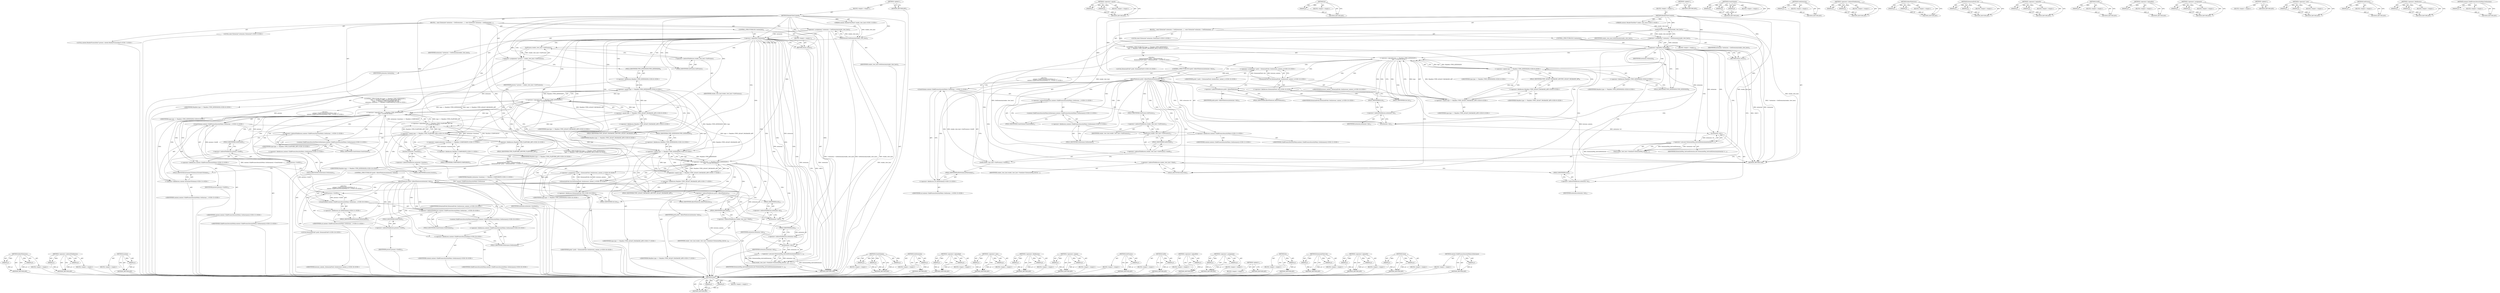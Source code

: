 digraph "content.ChildProcessSecurityPolicy.GetInstance" {
vulnerable_221 [label=<(METHOD,AllowFileAccess)>];
vulnerable_222 [label=<(PARAM,p1)>];
vulnerable_223 [label=<(PARAM,p2)>];
vulnerable_224 [label=<(BLOCK,&lt;empty&gt;,&lt;empty&gt;)>];
vulnerable_225 [label=<(METHOD_RETURN,ANY)>];
vulnerable_173 [label=<(METHOD,&lt;operator&gt;.indirectFieldAccess)>];
vulnerable_174 [label=<(PARAM,p1)>];
vulnerable_175 [label=<(PARAM,p2)>];
vulnerable_176 [label=<(BLOCK,&lt;empty&gt;,&lt;empty&gt;)>];
vulnerable_177 [label=<(METHOD_RETURN,ANY)>];
vulnerable_198 [label=<(METHOD,location)>];
vulnerable_199 [label=<(PARAM,p1)>];
vulnerable_200 [label=<(BLOCK,&lt;empty&gt;,&lt;empty&gt;)>];
vulnerable_201 [label=<(METHOD_RETURN,ANY)>];
vulnerable_6 [label=<(METHOD,&lt;global&gt;)<SUB>1</SUB>>];
vulnerable_7 [label=<(BLOCK,&lt;empty&gt;,&lt;empty&gt;)<SUB>1</SUB>>];
vulnerable_8 [label=<(METHOD,RenderViewCreated)<SUB>1</SUB>>];
vulnerable_9 [label="<(PARAM,content::RenderViewHost* render_view_host)<SUB>2</SUB>>"];
vulnerable_10 [label=<(BLOCK,{
  const Extension* extension = GetExtension(r...,{
  const Extension* extension = GetExtension(r...)<SUB>2</SUB>>];
vulnerable_11 [label="<(LOCAL,const Extension* extension: Extension*)<SUB>3</SUB>>"];
vulnerable_12 [label=<(&lt;operator&gt;.assignment,* extension = GetExtension(render_view_host))<SUB>3</SUB>>];
vulnerable_13 [label=<(IDENTIFIER,extension,* extension = GetExtension(render_view_host))<SUB>3</SUB>>];
vulnerable_14 [label=<(GetExtension,GetExtension(render_view_host))<SUB>3</SUB>>];
vulnerable_15 [label=<(IDENTIFIER,render_view_host,GetExtension(render_view_host))<SUB>3</SUB>>];
vulnerable_16 [label=<(CONTROL_STRUCTURE,IF,if (!extension))<SUB>4</SUB>>];
vulnerable_17 [label=<(&lt;operator&gt;.logicalNot,!extension)<SUB>4</SUB>>];
vulnerable_18 [label=<(IDENTIFIER,extension,!extension)<SUB>4</SUB>>];
vulnerable_19 [label=<(BLOCK,&lt;empty&gt;,&lt;empty&gt;)<SUB>5</SUB>>];
vulnerable_20 [label=<(RETURN,return;,return;)<SUB>5</SUB>>];
vulnerable_21 [label="<(LOCAL,content.RenderProcessHost* process: content.RenderProcessHost*)<SUB>7</SUB>>"];
vulnerable_22 [label=<(&lt;operator&gt;.assignment,* process = render_view_host-&gt;GetProcess())<SUB>7</SUB>>];
vulnerable_23 [label=<(IDENTIFIER,process,* process = render_view_host-&gt;GetProcess())<SUB>7</SUB>>];
vulnerable_24 [label=<(GetProcess,render_view_host-&gt;GetProcess())<SUB>7</SUB>>];
vulnerable_25 [label=<(&lt;operator&gt;.indirectFieldAccess,render_view_host-&gt;GetProcess)<SUB>7</SUB>>];
vulnerable_26 [label=<(IDENTIFIER,render_view_host,render_view_host-&gt;GetProcess())<SUB>7</SUB>>];
vulnerable_27 [label=<(FIELD_IDENTIFIER,GetProcess,GetProcess)<SUB>7</SUB>>];
vulnerable_28 [label="<(CONTROL_STRUCTURE,IF,if (type == Manifest::TYPE_EXTENSION ||
      type == Manifest::TYPE_LEGACY_PACKAGED_APP ||
      (type == Manifest::TYPE_PLATFORM_APP &amp;&amp;
       extension-&gt;location() == Manifest::COMPONENT)))<SUB>8</SUB>>"];
vulnerable_29 [label="<(&lt;operator&gt;.logicalOr,type == Manifest::TYPE_EXTENSION ||
      type ...)<SUB>8</SUB>>"];
vulnerable_30 [label="<(&lt;operator&gt;.logicalOr,type == Manifest::TYPE_EXTENSION ||
      type ...)<SUB>8</SUB>>"];
vulnerable_31 [label="<(&lt;operator&gt;.equals,type == Manifest::TYPE_EXTENSION)<SUB>8</SUB>>"];
vulnerable_32 [label="<(IDENTIFIER,type,type == Manifest::TYPE_EXTENSION)<SUB>8</SUB>>"];
vulnerable_33 [label="<(&lt;operator&gt;.fieldAccess,Manifest::TYPE_EXTENSION)<SUB>8</SUB>>"];
vulnerable_34 [label="<(IDENTIFIER,Manifest,type == Manifest::TYPE_EXTENSION)<SUB>8</SUB>>"];
vulnerable_35 [label=<(FIELD_IDENTIFIER,TYPE_EXTENSION,TYPE_EXTENSION)<SUB>8</SUB>>];
vulnerable_36 [label="<(&lt;operator&gt;.equals,type == Manifest::TYPE_LEGACY_PACKAGED_APP)<SUB>9</SUB>>"];
vulnerable_37 [label="<(IDENTIFIER,type,type == Manifest::TYPE_LEGACY_PACKAGED_APP)<SUB>9</SUB>>"];
vulnerable_38 [label="<(&lt;operator&gt;.fieldAccess,Manifest::TYPE_LEGACY_PACKAGED_APP)<SUB>9</SUB>>"];
vulnerable_39 [label="<(IDENTIFIER,Manifest,type == Manifest::TYPE_LEGACY_PACKAGED_APP)<SUB>9</SUB>>"];
vulnerable_40 [label=<(FIELD_IDENTIFIER,TYPE_LEGACY_PACKAGED_APP,TYPE_LEGACY_PACKAGED_APP)<SUB>9</SUB>>];
vulnerable_41 [label="<(&lt;operator&gt;.logicalAnd,type == Manifest::TYPE_PLATFORM_APP &amp;&amp;
       e...)<SUB>10</SUB>>"];
vulnerable_42 [label="<(&lt;operator&gt;.equals,type == Manifest::TYPE_PLATFORM_APP)<SUB>10</SUB>>"];
vulnerable_43 [label="<(IDENTIFIER,type,type == Manifest::TYPE_PLATFORM_APP)<SUB>10</SUB>>"];
vulnerable_44 [label="<(&lt;operator&gt;.fieldAccess,Manifest::TYPE_PLATFORM_APP)<SUB>10</SUB>>"];
vulnerable_45 [label="<(IDENTIFIER,Manifest,type == Manifest::TYPE_PLATFORM_APP)<SUB>10</SUB>>"];
vulnerable_46 [label=<(FIELD_IDENTIFIER,TYPE_PLATFORM_APP,TYPE_PLATFORM_APP)<SUB>10</SUB>>];
vulnerable_47 [label="<(&lt;operator&gt;.equals,extension-&gt;location() == Manifest::COMPONENT)<SUB>11</SUB>>"];
vulnerable_48 [label=<(location,extension-&gt;location())<SUB>11</SUB>>];
vulnerable_49 [label=<(&lt;operator&gt;.indirectFieldAccess,extension-&gt;location)<SUB>11</SUB>>];
vulnerable_50 [label=<(IDENTIFIER,extension,extension-&gt;location())<SUB>11</SUB>>];
vulnerable_51 [label=<(FIELD_IDENTIFIER,location,location)<SUB>11</SUB>>];
vulnerable_52 [label="<(&lt;operator&gt;.fieldAccess,Manifest::COMPONENT)<SUB>11</SUB>>"];
vulnerable_53 [label="<(IDENTIFIER,Manifest,extension-&gt;location() == Manifest::COMPONENT)<SUB>11</SUB>>"];
vulnerable_54 [label=<(FIELD_IDENTIFIER,COMPONENT,COMPONENT)<SUB>11</SUB>>];
vulnerable_55 [label="<(BLOCK,{
    content::ChildProcessSecurityPolicy::GetI...,{
    content::ChildProcessSecurityPolicy::GetI...)<SUB>11</SUB>>"];
vulnerable_56 [label="<(GrantScheme,content::ChildProcessSecurityPolicy::GetInstanc...)<SUB>12</SUB>>"];
vulnerable_57 [label="<(&lt;operator&gt;.indirectFieldAccess,content::ChildProcessSecurityPolicy::GetInstanc...)<SUB>12</SUB>>"];
vulnerable_58 [label="<(content.ChildProcessSecurityPolicy.GetInstance,content::ChildProcessSecurityPolicy::GetInstance())<SUB>12</SUB>>"];
vulnerable_59 [label="<(&lt;operator&gt;.fieldAccess,content::ChildProcessSecurityPolicy::GetInstance)<SUB>12</SUB>>"];
vulnerable_60 [label="<(&lt;operator&gt;.fieldAccess,content::ChildProcessSecurityPolicy)<SUB>12</SUB>>"];
vulnerable_61 [label="<(IDENTIFIER,content,content::ChildProcessSecurityPolicy::GetInstance())<SUB>12</SUB>>"];
vulnerable_62 [label="<(IDENTIFIER,ChildProcessSecurityPolicy,content::ChildProcessSecurityPolicy::GetInstance())<SUB>12</SUB>>"];
vulnerable_63 [label=<(FIELD_IDENTIFIER,GetInstance,GetInstance)<SUB>12</SUB>>];
vulnerable_64 [label=<(FIELD_IDENTIFIER,GrantScheme,GrantScheme)<SUB>12</SUB>>];
vulnerable_65 [label=<(GetID,process-&gt;GetID())<SUB>13</SUB>>];
vulnerable_66 [label=<(&lt;operator&gt;.indirectFieldAccess,process-&gt;GetID)<SUB>13</SUB>>];
vulnerable_67 [label=<(IDENTIFIER,process,process-&gt;GetID())<SUB>13</SUB>>];
vulnerable_68 [label=<(FIELD_IDENTIFIER,GetID,GetID)<SUB>13</SUB>>];
vulnerable_69 [label="<(&lt;operator&gt;.fieldAccess,content::kChromeUIScheme)<SUB>13</SUB>>"];
vulnerable_70 [label="<(IDENTIFIER,content,content::ChildProcessSecurityPolicy::GetInstanc...)<SUB>13</SUB>>"];
vulnerable_71 [label=<(FIELD_IDENTIFIER,kChromeUIScheme,kChromeUIScheme)<SUB>13</SUB>>];
vulnerable_72 [label="<(CONTROL_STRUCTURE,IF,if (type == Manifest::TYPE_EXTENSION ||
       type == Manifest::TYPE_LEGACY_PACKAGED_APP))<SUB>16</SUB>>"];
vulnerable_73 [label="<(&lt;operator&gt;.logicalOr,type == Manifest::TYPE_EXTENSION ||
       type...)<SUB>16</SUB>>"];
vulnerable_74 [label="<(&lt;operator&gt;.equals,type == Manifest::TYPE_EXTENSION)<SUB>16</SUB>>"];
vulnerable_75 [label="<(IDENTIFIER,type,type == Manifest::TYPE_EXTENSION)<SUB>16</SUB>>"];
vulnerable_76 [label="<(&lt;operator&gt;.fieldAccess,Manifest::TYPE_EXTENSION)<SUB>16</SUB>>"];
vulnerable_77 [label="<(IDENTIFIER,Manifest,type == Manifest::TYPE_EXTENSION)<SUB>16</SUB>>"];
vulnerable_78 [label=<(FIELD_IDENTIFIER,TYPE_EXTENSION,TYPE_EXTENSION)<SUB>16</SUB>>];
vulnerable_79 [label="<(&lt;operator&gt;.equals,type == Manifest::TYPE_LEGACY_PACKAGED_APP)<SUB>17</SUB>>"];
vulnerable_80 [label="<(IDENTIFIER,type,type == Manifest::TYPE_LEGACY_PACKAGED_APP)<SUB>17</SUB>>"];
vulnerable_81 [label="<(&lt;operator&gt;.fieldAccess,Manifest::TYPE_LEGACY_PACKAGED_APP)<SUB>17</SUB>>"];
vulnerable_82 [label="<(IDENTIFIER,Manifest,type == Manifest::TYPE_LEGACY_PACKAGED_APP)<SUB>17</SUB>>"];
vulnerable_83 [label=<(FIELD_IDENTIFIER,TYPE_LEGACY_PACKAGED_APP,TYPE_LEGACY_PACKAGED_APP)<SUB>17</SUB>>];
vulnerable_84 [label="<(BLOCK,{
     ExtensionPrefs* prefs = ExtensionPrefs::...,{
     ExtensionPrefs* prefs = ExtensionPrefs::...)<SUB>17</SUB>>"];
vulnerable_85 [label="<(LOCAL,ExtensionPrefs* prefs: ExtensionPrefs*)<SUB>18</SUB>>"];
vulnerable_86 [label="<(&lt;operator&gt;.assignment,* prefs = ExtensionPrefs::Get(browser_context_))<SUB>18</SUB>>"];
vulnerable_87 [label="<(IDENTIFIER,prefs,* prefs = ExtensionPrefs::Get(browser_context_))<SUB>18</SUB>>"];
vulnerable_88 [label="<(ExtensionPrefs.Get,ExtensionPrefs::Get(browser_context_))<SUB>18</SUB>>"];
vulnerable_89 [label="<(&lt;operator&gt;.fieldAccess,ExtensionPrefs::Get)<SUB>18</SUB>>"];
vulnerable_90 [label="<(IDENTIFIER,ExtensionPrefs,ExtensionPrefs::Get(browser_context_))<SUB>18</SUB>>"];
vulnerable_91 [label=<(FIELD_IDENTIFIER,Get,Get)<SUB>18</SUB>>];
vulnerable_92 [label="<(IDENTIFIER,browser_context_,ExtensionPrefs::Get(browser_context_))<SUB>18</SUB>>"];
vulnerable_93 [label=<(CONTROL_STRUCTURE,IF,if (prefs-&gt;AllowFileAccess(extension-&gt;id())))<SUB>19</SUB>>];
vulnerable_94 [label=<(AllowFileAccess,prefs-&gt;AllowFileAccess(extension-&gt;id()))<SUB>19</SUB>>];
vulnerable_95 [label=<(&lt;operator&gt;.indirectFieldAccess,prefs-&gt;AllowFileAccess)<SUB>19</SUB>>];
vulnerable_96 [label=<(IDENTIFIER,prefs,prefs-&gt;AllowFileAccess(extension-&gt;id()))<SUB>19</SUB>>];
vulnerable_97 [label=<(FIELD_IDENTIFIER,AllowFileAccess,AllowFileAccess)<SUB>19</SUB>>];
vulnerable_98 [label=<(id,extension-&gt;id())<SUB>19</SUB>>];
vulnerable_99 [label=<(&lt;operator&gt;.indirectFieldAccess,extension-&gt;id)<SUB>19</SUB>>];
vulnerable_100 [label=<(IDENTIFIER,extension,extension-&gt;id())<SUB>19</SUB>>];
vulnerable_101 [label=<(FIELD_IDENTIFIER,id,id)<SUB>19</SUB>>];
vulnerable_102 [label="<(BLOCK,{
       content::ChildProcessSecurityPolicy::G...,{
       content::ChildProcessSecurityPolicy::G...)<SUB>19</SUB>>"];
vulnerable_103 [label="<(GrantScheme,content::ChildProcessSecurityPolicy::GetInstanc...)<SUB>20</SUB>>"];
vulnerable_104 [label="<(&lt;operator&gt;.indirectFieldAccess,content::ChildProcessSecurityPolicy::GetInstanc...)<SUB>20</SUB>>"];
vulnerable_105 [label="<(content.ChildProcessSecurityPolicy.GetInstance,content::ChildProcessSecurityPolicy::GetInstance())<SUB>20</SUB>>"];
vulnerable_106 [label="<(&lt;operator&gt;.fieldAccess,content::ChildProcessSecurityPolicy::GetInstance)<SUB>20</SUB>>"];
vulnerable_107 [label="<(&lt;operator&gt;.fieldAccess,content::ChildProcessSecurityPolicy)<SUB>20</SUB>>"];
vulnerable_108 [label="<(IDENTIFIER,content,content::ChildProcessSecurityPolicy::GetInstance())<SUB>20</SUB>>"];
vulnerable_109 [label="<(IDENTIFIER,ChildProcessSecurityPolicy,content::ChildProcessSecurityPolicy::GetInstance())<SUB>20</SUB>>"];
vulnerable_110 [label=<(FIELD_IDENTIFIER,GetInstance,GetInstance)<SUB>20</SUB>>];
vulnerable_111 [label=<(FIELD_IDENTIFIER,GrantScheme,GrantScheme)<SUB>20</SUB>>];
vulnerable_112 [label=<(GetID,process-&gt;GetID())<SUB>21</SUB>>];
vulnerable_113 [label=<(&lt;operator&gt;.indirectFieldAccess,process-&gt;GetID)<SUB>21</SUB>>];
vulnerable_114 [label=<(IDENTIFIER,process,process-&gt;GetID())<SUB>21</SUB>>];
vulnerable_115 [label=<(FIELD_IDENTIFIER,GetID,GetID)<SUB>21</SUB>>];
vulnerable_116 [label="<(&lt;operator&gt;.fieldAccess,url::kFileScheme)<SUB>21</SUB>>"];
vulnerable_117 [label="<(IDENTIFIER,url,content::ChildProcessSecurityPolicy::GetInstanc...)<SUB>21</SUB>>"];
vulnerable_118 [label=<(FIELD_IDENTIFIER,kFileScheme,kFileScheme)<SUB>21</SUB>>];
vulnerable_119 [label=<(Send,render_view_host-&gt;Send(new ExtensionMsg_Activat...)<SUB>25</SUB>>];
vulnerable_120 [label=<(&lt;operator&gt;.indirectFieldAccess,render_view_host-&gt;Send)<SUB>25</SUB>>];
vulnerable_121 [label=<(IDENTIFIER,render_view_host,render_view_host-&gt;Send(new ExtensionMsg_Activat...)<SUB>25</SUB>>];
vulnerable_122 [label=<(FIELD_IDENTIFIER,Send,Send)<SUB>25</SUB>>];
vulnerable_123 [label=<(&lt;operator&gt;.new,new ExtensionMsg_ActivateExtension(extension-&gt;i...)<SUB>25</SUB>>];
vulnerable_124 [label=<(IDENTIFIER,ExtensionMsg_ActivateExtension,new ExtensionMsg_ActivateExtension(extension-&gt;i...)<SUB>25</SUB>>];
vulnerable_125 [label=<(id,extension-&gt;id())<SUB>25</SUB>>];
vulnerable_126 [label=<(&lt;operator&gt;.indirectFieldAccess,extension-&gt;id)<SUB>25</SUB>>];
vulnerable_127 [label=<(IDENTIFIER,extension,extension-&gt;id())<SUB>25</SUB>>];
vulnerable_128 [label=<(FIELD_IDENTIFIER,id,id)<SUB>25</SUB>>];
vulnerable_129 [label=<(METHOD_RETURN,void)<SUB>1</SUB>>];
vulnerable_131 [label=<(METHOD_RETURN,ANY)<SUB>1</SUB>>];
vulnerable_202 [label=<(METHOD,GrantScheme)>];
vulnerable_203 [label=<(PARAM,p1)>];
vulnerable_204 [label=<(PARAM,p2)>];
vulnerable_205 [label=<(PARAM,p3)>];
vulnerable_206 [label=<(BLOCK,&lt;empty&gt;,&lt;empty&gt;)>];
vulnerable_207 [label=<(METHOD_RETURN,ANY)>];
vulnerable_161 [label=<(METHOD,GetExtension)>];
vulnerable_162 [label=<(PARAM,p1)>];
vulnerable_163 [label=<(BLOCK,&lt;empty&gt;,&lt;empty&gt;)>];
vulnerable_164 [label=<(METHOD_RETURN,ANY)>];
vulnerable_193 [label=<(METHOD,&lt;operator&gt;.logicalAnd)>];
vulnerable_194 [label=<(PARAM,p1)>];
vulnerable_195 [label=<(PARAM,p2)>];
vulnerable_196 [label=<(BLOCK,&lt;empty&gt;,&lt;empty&gt;)>];
vulnerable_197 [label=<(METHOD_RETURN,ANY)>];
vulnerable_235 [label=<(METHOD,&lt;operator&gt;.new)>];
vulnerable_236 [label=<(PARAM,p1)>];
vulnerable_237 [label=<(PARAM,p2)>];
vulnerable_238 [label=<(BLOCK,&lt;empty&gt;,&lt;empty&gt;)>];
vulnerable_239 [label=<(METHOD_RETURN,ANY)>];
vulnerable_188 [label=<(METHOD,&lt;operator&gt;.fieldAccess)>];
vulnerable_189 [label=<(PARAM,p1)>];
vulnerable_190 [label=<(PARAM,p2)>];
vulnerable_191 [label=<(BLOCK,&lt;empty&gt;,&lt;empty&gt;)>];
vulnerable_192 [label=<(METHOD_RETURN,ANY)>];
vulnerable_183 [label=<(METHOD,&lt;operator&gt;.equals)>];
vulnerable_184 [label=<(PARAM,p1)>];
vulnerable_185 [label=<(PARAM,p2)>];
vulnerable_186 [label=<(BLOCK,&lt;empty&gt;,&lt;empty&gt;)>];
vulnerable_187 [label=<(METHOD_RETURN,ANY)>];
vulnerable_169 [label=<(METHOD,GetProcess)>];
vulnerable_170 [label=<(PARAM,p1)>];
vulnerable_171 [label=<(BLOCK,&lt;empty&gt;,&lt;empty&gt;)>];
vulnerable_172 [label=<(METHOD_RETURN,ANY)>];
vulnerable_212 [label=<(METHOD,GetID)>];
vulnerable_213 [label=<(PARAM,p1)>];
vulnerable_214 [label=<(BLOCK,&lt;empty&gt;,&lt;empty&gt;)>];
vulnerable_215 [label=<(METHOD_RETURN,ANY)>];
vulnerable_165 [label=<(METHOD,&lt;operator&gt;.logicalNot)>];
vulnerable_166 [label=<(PARAM,p1)>];
vulnerable_167 [label=<(BLOCK,&lt;empty&gt;,&lt;empty&gt;)>];
vulnerable_168 [label=<(METHOD_RETURN,ANY)>];
vulnerable_156 [label=<(METHOD,&lt;operator&gt;.assignment)>];
vulnerable_157 [label=<(PARAM,p1)>];
vulnerable_158 [label=<(PARAM,p2)>];
vulnerable_159 [label=<(BLOCK,&lt;empty&gt;,&lt;empty&gt;)>];
vulnerable_160 [label=<(METHOD_RETURN,ANY)>];
vulnerable_150 [label=<(METHOD,&lt;global&gt;)<SUB>1</SUB>>];
vulnerable_151 [label=<(BLOCK,&lt;empty&gt;,&lt;empty&gt;)>];
vulnerable_152 [label=<(METHOD_RETURN,ANY)>];
vulnerable_226 [label=<(METHOD,id)>];
vulnerable_227 [label=<(PARAM,p1)>];
vulnerable_228 [label=<(BLOCK,&lt;empty&gt;,&lt;empty&gt;)>];
vulnerable_229 [label=<(METHOD_RETURN,ANY)>];
vulnerable_216 [label=<(METHOD,ExtensionPrefs.Get)>];
vulnerable_217 [label=<(PARAM,p1)>];
vulnerable_218 [label=<(PARAM,p2)>];
vulnerable_219 [label=<(BLOCK,&lt;empty&gt;,&lt;empty&gt;)>];
vulnerable_220 [label=<(METHOD_RETURN,ANY)>];
vulnerable_178 [label=<(METHOD,&lt;operator&gt;.logicalOr)>];
vulnerable_179 [label=<(PARAM,p1)>];
vulnerable_180 [label=<(PARAM,p2)>];
vulnerable_181 [label=<(BLOCK,&lt;empty&gt;,&lt;empty&gt;)>];
vulnerable_182 [label=<(METHOD_RETURN,ANY)>];
vulnerable_230 [label=<(METHOD,Send)>];
vulnerable_231 [label=<(PARAM,p1)>];
vulnerable_232 [label=<(PARAM,p2)>];
vulnerable_233 [label=<(BLOCK,&lt;empty&gt;,&lt;empty&gt;)>];
vulnerable_234 [label=<(METHOD_RETURN,ANY)>];
vulnerable_208 [label=<(METHOD,content.ChildProcessSecurityPolicy.GetInstance)>];
vulnerable_209 [label=<(PARAM,p1)>];
vulnerable_210 [label=<(BLOCK,&lt;empty&gt;,&lt;empty&gt;)>];
vulnerable_211 [label=<(METHOD_RETURN,ANY)>];
fixed_171 [label=<(METHOD,Send)>];
fixed_172 [label=<(PARAM,p1)>];
fixed_173 [label=<(PARAM,p2)>];
fixed_174 [label=<(BLOCK,&lt;empty&gt;,&lt;empty&gt;)>];
fixed_175 [label=<(METHOD_RETURN,ANY)>];
fixed_124 [label=<(METHOD,&lt;operator&gt;.equals)>];
fixed_125 [label=<(PARAM,p1)>];
fixed_126 [label=<(PARAM,p2)>];
fixed_127 [label=<(BLOCK,&lt;empty&gt;,&lt;empty&gt;)>];
fixed_128 [label=<(METHOD_RETURN,ANY)>];
fixed_149 [label=<(METHOD,id)>];
fixed_150 [label=<(PARAM,p1)>];
fixed_151 [label=<(BLOCK,&lt;empty&gt;,&lt;empty&gt;)>];
fixed_152 [label=<(METHOD_RETURN,ANY)>];
fixed_6 [label=<(METHOD,&lt;global&gt;)<SUB>1</SUB>>];
fixed_7 [label=<(BLOCK,&lt;empty&gt;,&lt;empty&gt;)<SUB>1</SUB>>];
fixed_8 [label=<(METHOD,RenderViewCreated)<SUB>1</SUB>>];
fixed_9 [label="<(PARAM,content::RenderViewHost* render_view_host)<SUB>2</SUB>>"];
fixed_10 [label=<(BLOCK,{
  const Extension* extension = GetExtension(r...,{
  const Extension* extension = GetExtension(r...)<SUB>2</SUB>>];
fixed_11 [label="<(LOCAL,const Extension* extension: Extension*)<SUB>3</SUB>>"];
fixed_12 [label=<(&lt;operator&gt;.assignment,* extension = GetExtension(render_view_host))<SUB>3</SUB>>];
fixed_13 [label=<(IDENTIFIER,extension,* extension = GetExtension(render_view_host))<SUB>3</SUB>>];
fixed_14 [label=<(GetExtension,GetExtension(render_view_host))<SUB>3</SUB>>];
fixed_15 [label=<(IDENTIFIER,render_view_host,GetExtension(render_view_host))<SUB>3</SUB>>];
fixed_16 [label=<(CONTROL_STRUCTURE,IF,if (!extension))<SUB>4</SUB>>];
fixed_17 [label=<(&lt;operator&gt;.logicalNot,!extension)<SUB>4</SUB>>];
fixed_18 [label=<(IDENTIFIER,extension,!extension)<SUB>4</SUB>>];
fixed_19 [label=<(BLOCK,&lt;empty&gt;,&lt;empty&gt;)<SUB>5</SUB>>];
fixed_20 [label=<(RETURN,return;,return;)<SUB>5</SUB>>];
fixed_21 [label="<(CONTROL_STRUCTURE,IF,if (type == Manifest::TYPE_EXTENSION ||
       type == Manifest::TYPE_LEGACY_PACKAGED_APP))<SUB>8</SUB>>"];
fixed_22 [label="<(&lt;operator&gt;.logicalOr,type == Manifest::TYPE_EXTENSION ||
       type...)<SUB>8</SUB>>"];
fixed_23 [label="<(&lt;operator&gt;.equals,type == Manifest::TYPE_EXTENSION)<SUB>8</SUB>>"];
fixed_24 [label="<(IDENTIFIER,type,type == Manifest::TYPE_EXTENSION)<SUB>8</SUB>>"];
fixed_25 [label="<(&lt;operator&gt;.fieldAccess,Manifest::TYPE_EXTENSION)<SUB>8</SUB>>"];
fixed_26 [label="<(IDENTIFIER,Manifest,type == Manifest::TYPE_EXTENSION)<SUB>8</SUB>>"];
fixed_27 [label=<(FIELD_IDENTIFIER,TYPE_EXTENSION,TYPE_EXTENSION)<SUB>8</SUB>>];
fixed_28 [label="<(&lt;operator&gt;.equals,type == Manifest::TYPE_LEGACY_PACKAGED_APP)<SUB>9</SUB>>"];
fixed_29 [label="<(IDENTIFIER,type,type == Manifest::TYPE_LEGACY_PACKAGED_APP)<SUB>9</SUB>>"];
fixed_30 [label="<(&lt;operator&gt;.fieldAccess,Manifest::TYPE_LEGACY_PACKAGED_APP)<SUB>9</SUB>>"];
fixed_31 [label="<(IDENTIFIER,Manifest,type == Manifest::TYPE_LEGACY_PACKAGED_APP)<SUB>9</SUB>>"];
fixed_32 [label=<(FIELD_IDENTIFIER,TYPE_LEGACY_PACKAGED_APP,TYPE_LEGACY_PACKAGED_APP)<SUB>9</SUB>>];
fixed_33 [label="<(BLOCK,{
     ExtensionPrefs* prefs = ExtensionPrefs::...,{
     ExtensionPrefs* prefs = ExtensionPrefs::...)<SUB>9</SUB>>"];
fixed_34 [label="<(LOCAL,ExtensionPrefs* prefs: ExtensionPrefs*)<SUB>10</SUB>>"];
fixed_35 [label="<(&lt;operator&gt;.assignment,* prefs = ExtensionPrefs::Get(browser_context_))<SUB>10</SUB>>"];
fixed_36 [label="<(IDENTIFIER,prefs,* prefs = ExtensionPrefs::Get(browser_context_))<SUB>10</SUB>>"];
fixed_37 [label="<(ExtensionPrefs.Get,ExtensionPrefs::Get(browser_context_))<SUB>10</SUB>>"];
fixed_38 [label="<(&lt;operator&gt;.fieldAccess,ExtensionPrefs::Get)<SUB>10</SUB>>"];
fixed_39 [label="<(IDENTIFIER,ExtensionPrefs,ExtensionPrefs::Get(browser_context_))<SUB>10</SUB>>"];
fixed_40 [label=<(FIELD_IDENTIFIER,Get,Get)<SUB>10</SUB>>];
fixed_41 [label="<(IDENTIFIER,browser_context_,ExtensionPrefs::Get(browser_context_))<SUB>10</SUB>>"];
fixed_42 [label=<(CONTROL_STRUCTURE,IF,if (prefs-&gt;AllowFileAccess(extension-&gt;id())))<SUB>11</SUB>>];
fixed_43 [label=<(AllowFileAccess,prefs-&gt;AllowFileAccess(extension-&gt;id()))<SUB>11</SUB>>];
fixed_44 [label=<(&lt;operator&gt;.indirectFieldAccess,prefs-&gt;AllowFileAccess)<SUB>11</SUB>>];
fixed_45 [label=<(IDENTIFIER,prefs,prefs-&gt;AllowFileAccess(extension-&gt;id()))<SUB>11</SUB>>];
fixed_46 [label=<(FIELD_IDENTIFIER,AllowFileAccess,AllowFileAccess)<SUB>11</SUB>>];
fixed_47 [label=<(id,extension-&gt;id())<SUB>11</SUB>>];
fixed_48 [label=<(&lt;operator&gt;.indirectFieldAccess,extension-&gt;id)<SUB>11</SUB>>];
fixed_49 [label=<(IDENTIFIER,extension,extension-&gt;id())<SUB>11</SUB>>];
fixed_50 [label=<(FIELD_IDENTIFIER,id,id)<SUB>11</SUB>>];
fixed_51 [label="<(BLOCK,{
       content::ChildProcessSecurityPolicy::G...,{
       content::ChildProcessSecurityPolicy::G...)<SUB>11</SUB>>"];
fixed_52 [label="<(GrantScheme,content::ChildProcessSecurityPolicy::GetInstanc...)<SUB>12</SUB>>"];
fixed_53 [label="<(&lt;operator&gt;.indirectFieldAccess,content::ChildProcessSecurityPolicy::GetInstanc...)<SUB>12</SUB>>"];
fixed_54 [label="<(content.ChildProcessSecurityPolicy.GetInstance,content::ChildProcessSecurityPolicy::GetInstance())<SUB>12</SUB>>"];
fixed_55 [label="<(&lt;operator&gt;.fieldAccess,content::ChildProcessSecurityPolicy::GetInstance)<SUB>12</SUB>>"];
fixed_56 [label="<(&lt;operator&gt;.fieldAccess,content::ChildProcessSecurityPolicy)<SUB>12</SUB>>"];
fixed_57 [label="<(IDENTIFIER,content,content::ChildProcessSecurityPolicy::GetInstance())<SUB>12</SUB>>"];
fixed_58 [label="<(IDENTIFIER,ChildProcessSecurityPolicy,content::ChildProcessSecurityPolicy::GetInstance())<SUB>12</SUB>>"];
fixed_59 [label=<(FIELD_IDENTIFIER,GetInstance,GetInstance)<SUB>12</SUB>>];
fixed_60 [label=<(FIELD_IDENTIFIER,GrantScheme,GrantScheme)<SUB>12</SUB>>];
fixed_61 [label=<(GetID,render_view_host-&gt;GetProcess()-&gt;GetID())<SUB>13</SUB>>];
fixed_62 [label=<(&lt;operator&gt;.indirectFieldAccess,render_view_host-&gt;GetProcess()-&gt;GetID)<SUB>13</SUB>>];
fixed_63 [label=<(GetProcess,render_view_host-&gt;GetProcess())<SUB>13</SUB>>];
fixed_64 [label=<(&lt;operator&gt;.indirectFieldAccess,render_view_host-&gt;GetProcess)<SUB>13</SUB>>];
fixed_65 [label=<(IDENTIFIER,render_view_host,render_view_host-&gt;GetProcess())<SUB>13</SUB>>];
fixed_66 [label=<(FIELD_IDENTIFIER,GetProcess,GetProcess)<SUB>13</SUB>>];
fixed_67 [label=<(FIELD_IDENTIFIER,GetID,GetID)<SUB>13</SUB>>];
fixed_68 [label="<(&lt;operator&gt;.fieldAccess,url::kFileScheme)<SUB>13</SUB>>"];
fixed_69 [label="<(IDENTIFIER,url,content::ChildProcessSecurityPolicy::GetInstanc...)<SUB>13</SUB>>"];
fixed_70 [label=<(FIELD_IDENTIFIER,kFileScheme,kFileScheme)<SUB>13</SUB>>];
fixed_71 [label=<(Send,render_view_host-&gt;Send(new ExtensionMsg_Activat...)<SUB>17</SUB>>];
fixed_72 [label=<(&lt;operator&gt;.indirectFieldAccess,render_view_host-&gt;Send)<SUB>17</SUB>>];
fixed_73 [label=<(IDENTIFIER,render_view_host,render_view_host-&gt;Send(new ExtensionMsg_Activat...)<SUB>17</SUB>>];
fixed_74 [label=<(FIELD_IDENTIFIER,Send,Send)<SUB>17</SUB>>];
fixed_75 [label=<(&lt;operator&gt;.new,new ExtensionMsg_ActivateExtension(extension-&gt;i...)<SUB>17</SUB>>];
fixed_76 [label=<(IDENTIFIER,ExtensionMsg_ActivateExtension,new ExtensionMsg_ActivateExtension(extension-&gt;i...)<SUB>17</SUB>>];
fixed_77 [label=<(id,extension-&gt;id())<SUB>17</SUB>>];
fixed_78 [label=<(&lt;operator&gt;.indirectFieldAccess,extension-&gt;id)<SUB>17</SUB>>];
fixed_79 [label=<(IDENTIFIER,extension,extension-&gt;id())<SUB>17</SUB>>];
fixed_80 [label=<(FIELD_IDENTIFIER,id,id)<SUB>17</SUB>>];
fixed_81 [label=<(METHOD_RETURN,void)<SUB>1</SUB>>];
fixed_83 [label=<(METHOD_RETURN,ANY)<SUB>1</SUB>>];
fixed_153 [label=<(METHOD,GrantScheme)>];
fixed_154 [label=<(PARAM,p1)>];
fixed_155 [label=<(PARAM,p2)>];
fixed_156 [label=<(PARAM,p3)>];
fixed_157 [label=<(BLOCK,&lt;empty&gt;,&lt;empty&gt;)>];
fixed_158 [label=<(METHOD_RETURN,ANY)>];
fixed_111 [label=<(METHOD,GetExtension)>];
fixed_112 [label=<(PARAM,p1)>];
fixed_113 [label=<(BLOCK,&lt;empty&gt;,&lt;empty&gt;)>];
fixed_114 [label=<(METHOD_RETURN,ANY)>];
fixed_144 [label=<(METHOD,&lt;operator&gt;.indirectFieldAccess)>];
fixed_145 [label=<(PARAM,p1)>];
fixed_146 [label=<(PARAM,p2)>];
fixed_147 [label=<(BLOCK,&lt;empty&gt;,&lt;empty&gt;)>];
fixed_148 [label=<(METHOD_RETURN,ANY)>];
fixed_139 [label=<(METHOD,AllowFileAccess)>];
fixed_140 [label=<(PARAM,p1)>];
fixed_141 [label=<(PARAM,p2)>];
fixed_142 [label=<(BLOCK,&lt;empty&gt;,&lt;empty&gt;)>];
fixed_143 [label=<(METHOD_RETURN,ANY)>];
fixed_134 [label=<(METHOD,ExtensionPrefs.Get)>];
fixed_135 [label=<(PARAM,p1)>];
fixed_136 [label=<(PARAM,p2)>];
fixed_137 [label=<(BLOCK,&lt;empty&gt;,&lt;empty&gt;)>];
fixed_138 [label=<(METHOD_RETURN,ANY)>];
fixed_119 [label=<(METHOD,&lt;operator&gt;.logicalOr)>];
fixed_120 [label=<(PARAM,p1)>];
fixed_121 [label=<(PARAM,p2)>];
fixed_122 [label=<(BLOCK,&lt;empty&gt;,&lt;empty&gt;)>];
fixed_123 [label=<(METHOD_RETURN,ANY)>];
fixed_163 [label=<(METHOD,GetID)>];
fixed_164 [label=<(PARAM,p1)>];
fixed_165 [label=<(BLOCK,&lt;empty&gt;,&lt;empty&gt;)>];
fixed_166 [label=<(METHOD_RETURN,ANY)>];
fixed_115 [label=<(METHOD,&lt;operator&gt;.logicalNot)>];
fixed_116 [label=<(PARAM,p1)>];
fixed_117 [label=<(BLOCK,&lt;empty&gt;,&lt;empty&gt;)>];
fixed_118 [label=<(METHOD_RETURN,ANY)>];
fixed_106 [label=<(METHOD,&lt;operator&gt;.assignment)>];
fixed_107 [label=<(PARAM,p1)>];
fixed_108 [label=<(PARAM,p2)>];
fixed_109 [label=<(BLOCK,&lt;empty&gt;,&lt;empty&gt;)>];
fixed_110 [label=<(METHOD_RETURN,ANY)>];
fixed_100 [label=<(METHOD,&lt;global&gt;)<SUB>1</SUB>>];
fixed_101 [label=<(BLOCK,&lt;empty&gt;,&lt;empty&gt;)>];
fixed_102 [label=<(METHOD_RETURN,ANY)>];
fixed_176 [label=<(METHOD,&lt;operator&gt;.new)>];
fixed_177 [label=<(PARAM,p1)>];
fixed_178 [label=<(PARAM,p2)>];
fixed_179 [label=<(BLOCK,&lt;empty&gt;,&lt;empty&gt;)>];
fixed_180 [label=<(METHOD_RETURN,ANY)>];
fixed_167 [label=<(METHOD,GetProcess)>];
fixed_168 [label=<(PARAM,p1)>];
fixed_169 [label=<(BLOCK,&lt;empty&gt;,&lt;empty&gt;)>];
fixed_170 [label=<(METHOD_RETURN,ANY)>];
fixed_129 [label=<(METHOD,&lt;operator&gt;.fieldAccess)>];
fixed_130 [label=<(PARAM,p1)>];
fixed_131 [label=<(PARAM,p2)>];
fixed_132 [label=<(BLOCK,&lt;empty&gt;,&lt;empty&gt;)>];
fixed_133 [label=<(METHOD_RETURN,ANY)>];
fixed_159 [label=<(METHOD,content.ChildProcessSecurityPolicy.GetInstance)>];
fixed_160 [label=<(PARAM,p1)>];
fixed_161 [label=<(BLOCK,&lt;empty&gt;,&lt;empty&gt;)>];
fixed_162 [label=<(METHOD_RETURN,ANY)>];
vulnerable_221 -> vulnerable_222  [key=0, label="AST: "];
vulnerable_221 -> vulnerable_222  [key=1, label="DDG: "];
vulnerable_221 -> vulnerable_224  [key=0, label="AST: "];
vulnerable_221 -> vulnerable_223  [key=0, label="AST: "];
vulnerable_221 -> vulnerable_223  [key=1, label="DDG: "];
vulnerable_221 -> vulnerable_225  [key=0, label="AST: "];
vulnerable_221 -> vulnerable_225  [key=1, label="CFG: "];
vulnerable_222 -> vulnerable_225  [key=0, label="DDG: p1"];
vulnerable_223 -> vulnerable_225  [key=0, label="DDG: p2"];
vulnerable_224 -> fixed_171  [key=0];
vulnerable_225 -> fixed_171  [key=0];
vulnerable_173 -> vulnerable_174  [key=0, label="AST: "];
vulnerable_173 -> vulnerable_174  [key=1, label="DDG: "];
vulnerable_173 -> vulnerable_176  [key=0, label="AST: "];
vulnerable_173 -> vulnerable_175  [key=0, label="AST: "];
vulnerable_173 -> vulnerable_175  [key=1, label="DDG: "];
vulnerable_173 -> vulnerable_177  [key=0, label="AST: "];
vulnerable_173 -> vulnerable_177  [key=1, label="CFG: "];
vulnerable_174 -> vulnerable_177  [key=0, label="DDG: p1"];
vulnerable_175 -> vulnerable_177  [key=0, label="DDG: p2"];
vulnerable_176 -> fixed_171  [key=0];
vulnerable_177 -> fixed_171  [key=0];
vulnerable_198 -> vulnerable_199  [key=0, label="AST: "];
vulnerable_198 -> vulnerable_199  [key=1, label="DDG: "];
vulnerable_198 -> vulnerable_200  [key=0, label="AST: "];
vulnerable_198 -> vulnerable_201  [key=0, label="AST: "];
vulnerable_198 -> vulnerable_201  [key=1, label="CFG: "];
vulnerable_199 -> vulnerable_201  [key=0, label="DDG: p1"];
vulnerable_200 -> fixed_171  [key=0];
vulnerable_201 -> fixed_171  [key=0];
vulnerable_6 -> vulnerable_7  [key=0, label="AST: "];
vulnerable_6 -> vulnerable_131  [key=0, label="AST: "];
vulnerable_6 -> vulnerable_131  [key=1, label="CFG: "];
vulnerable_7 -> vulnerable_8  [key=0, label="AST: "];
vulnerable_8 -> vulnerable_9  [key=0, label="AST: "];
vulnerable_8 -> vulnerable_9  [key=1, label="DDG: "];
vulnerable_8 -> vulnerable_10  [key=0, label="AST: "];
vulnerable_8 -> vulnerable_129  [key=0, label="AST: "];
vulnerable_8 -> vulnerable_14  [key=0, label="CFG: "];
vulnerable_8 -> vulnerable_14  [key=1, label="DDG: "];
vulnerable_8 -> vulnerable_17  [key=0, label="DDG: "];
vulnerable_8 -> vulnerable_20  [key=0, label="DDG: "];
vulnerable_8 -> vulnerable_123  [key=0, label="DDG: "];
vulnerable_8 -> vulnerable_74  [key=0, label="DDG: "];
vulnerable_8 -> vulnerable_79  [key=0, label="DDG: "];
vulnerable_8 -> vulnerable_31  [key=0, label="DDG: "];
vulnerable_8 -> vulnerable_36  [key=0, label="DDG: "];
vulnerable_8 -> vulnerable_42  [key=0, label="DDG: "];
vulnerable_8 -> vulnerable_88  [key=0, label="DDG: "];
vulnerable_9 -> vulnerable_14  [key=0, label="DDG: render_view_host"];
vulnerable_10 -> vulnerable_11  [key=0, label="AST: "];
vulnerable_10 -> vulnerable_12  [key=0, label="AST: "];
vulnerable_10 -> vulnerable_16  [key=0, label="AST: "];
vulnerable_10 -> vulnerable_21  [key=0, label="AST: "];
vulnerable_10 -> vulnerable_22  [key=0, label="AST: "];
vulnerable_10 -> vulnerable_28  [key=0, label="AST: "];
vulnerable_10 -> vulnerable_72  [key=0, label="AST: "];
vulnerable_10 -> vulnerable_119  [key=0, label="AST: "];
vulnerable_11 -> fixed_171  [key=0];
vulnerable_12 -> vulnerable_13  [key=0, label="AST: "];
vulnerable_12 -> vulnerable_14  [key=0, label="AST: "];
vulnerable_12 -> vulnerable_17  [key=0, label="CFG: "];
vulnerable_12 -> vulnerable_17  [key=1, label="DDG: extension"];
vulnerable_12 -> vulnerable_129  [key=0, label="DDG: GetExtension(render_view_host)"];
vulnerable_12 -> vulnerable_129  [key=1, label="DDG: * extension = GetExtension(render_view_host)"];
vulnerable_13 -> fixed_171  [key=0];
vulnerable_14 -> vulnerable_15  [key=0, label="AST: "];
vulnerable_14 -> vulnerable_12  [key=0, label="CFG: "];
vulnerable_14 -> vulnerable_12  [key=1, label="DDG: render_view_host"];
vulnerable_14 -> vulnerable_129  [key=0, label="DDG: render_view_host"];
vulnerable_14 -> vulnerable_119  [key=0, label="DDG: render_view_host"];
vulnerable_14 -> vulnerable_24  [key=0, label="DDG: render_view_host"];
vulnerable_15 -> fixed_171  [key=0];
vulnerable_16 -> vulnerable_17  [key=0, label="AST: "];
vulnerable_16 -> vulnerable_19  [key=0, label="AST: "];
vulnerable_17 -> vulnerable_18  [key=0, label="AST: "];
vulnerable_17 -> vulnerable_20  [key=0, label="CFG: "];
vulnerable_17 -> vulnerable_20  [key=1, label="CDG: "];
vulnerable_17 -> vulnerable_27  [key=0, label="CFG: "];
vulnerable_17 -> vulnerable_27  [key=1, label="CDG: "];
vulnerable_17 -> vulnerable_129  [key=0, label="DDG: extension"];
vulnerable_17 -> vulnerable_129  [key=1, label="DDG: !extension"];
vulnerable_17 -> vulnerable_125  [key=0, label="DDG: extension"];
vulnerable_17 -> vulnerable_125  [key=1, label="CDG: "];
vulnerable_17 -> vulnerable_48  [key=0, label="DDG: extension"];
vulnerable_17 -> vulnerable_98  [key=0, label="DDG: extension"];
vulnerable_17 -> vulnerable_30  [key=0, label="CDG: "];
vulnerable_17 -> vulnerable_73  [key=0, label="CDG: "];
vulnerable_17 -> vulnerable_120  [key=0, label="CDG: "];
vulnerable_17 -> vulnerable_128  [key=0, label="CDG: "];
vulnerable_17 -> vulnerable_25  [key=0, label="CDG: "];
vulnerable_17 -> vulnerable_74  [key=0, label="CDG: "];
vulnerable_17 -> vulnerable_119  [key=0, label="CDG: "];
vulnerable_17 -> vulnerable_76  [key=0, label="CDG: "];
vulnerable_17 -> vulnerable_35  [key=0, label="CDG: "];
vulnerable_17 -> vulnerable_24  [key=0, label="CDG: "];
vulnerable_17 -> vulnerable_33  [key=0, label="CDG: "];
vulnerable_17 -> vulnerable_122  [key=0, label="CDG: "];
vulnerable_17 -> vulnerable_22  [key=0, label="CDG: "];
vulnerable_17 -> vulnerable_123  [key=0, label="CDG: "];
vulnerable_17 -> vulnerable_29  [key=0, label="CDG: "];
vulnerable_17 -> vulnerable_126  [key=0, label="CDG: "];
vulnerable_17 -> vulnerable_78  [key=0, label="CDG: "];
vulnerable_17 -> vulnerable_31  [key=0, label="CDG: "];
vulnerable_18 -> fixed_171  [key=0];
vulnerable_19 -> vulnerable_20  [key=0, label="AST: "];
vulnerable_20 -> vulnerable_129  [key=0, label="CFG: "];
vulnerable_20 -> vulnerable_129  [key=1, label="DDG: &lt;RET&gt;"];
vulnerable_21 -> fixed_171  [key=0];
vulnerable_22 -> vulnerable_23  [key=0, label="AST: "];
vulnerable_22 -> vulnerable_24  [key=0, label="AST: "];
vulnerable_22 -> vulnerable_35  [key=0, label="CFG: "];
vulnerable_22 -> vulnerable_65  [key=0, label="DDG: process"];
vulnerable_22 -> vulnerable_112  [key=0, label="DDG: process"];
vulnerable_23 -> fixed_171  [key=0];
vulnerable_24 -> vulnerable_25  [key=0, label="AST: "];
vulnerable_24 -> vulnerable_22  [key=0, label="CFG: "];
vulnerable_24 -> vulnerable_22  [key=1, label="DDG: render_view_host-&gt;GetProcess"];
vulnerable_25 -> vulnerable_26  [key=0, label="AST: "];
vulnerable_25 -> vulnerable_27  [key=0, label="AST: "];
vulnerable_25 -> vulnerable_24  [key=0, label="CFG: "];
vulnerable_26 -> fixed_171  [key=0];
vulnerable_27 -> vulnerable_25  [key=0, label="CFG: "];
vulnerable_28 -> vulnerable_29  [key=0, label="AST: "];
vulnerable_28 -> vulnerable_55  [key=0, label="AST: "];
vulnerable_29 -> vulnerable_30  [key=0, label="AST: "];
vulnerable_29 -> vulnerable_41  [key=0, label="AST: "];
vulnerable_29 -> vulnerable_60  [key=0, label="CFG: "];
vulnerable_29 -> vulnerable_60  [key=1, label="CDG: "];
vulnerable_29 -> vulnerable_78  [key=0, label="CFG: "];
vulnerable_29 -> vulnerable_68  [key=0, label="CDG: "];
vulnerable_29 -> vulnerable_64  [key=0, label="CDG: "];
vulnerable_29 -> vulnerable_57  [key=0, label="CDG: "];
vulnerable_29 -> vulnerable_56  [key=0, label="CDG: "];
vulnerable_29 -> vulnerable_69  [key=0, label="CDG: "];
vulnerable_29 -> vulnerable_59  [key=0, label="CDG: "];
vulnerable_29 -> vulnerable_58  [key=0, label="CDG: "];
vulnerable_29 -> vulnerable_66  [key=0, label="CDG: "];
vulnerable_29 -> vulnerable_65  [key=0, label="CDG: "];
vulnerable_29 -> vulnerable_71  [key=0, label="CDG: "];
vulnerable_29 -> vulnerable_63  [key=0, label="CDG: "];
vulnerable_30 -> vulnerable_31  [key=0, label="AST: "];
vulnerable_30 -> vulnerable_36  [key=0, label="AST: "];
vulnerable_30 -> vulnerable_29  [key=0, label="CFG: "];
vulnerable_30 -> vulnerable_29  [key=1, label="DDG: type == Manifest::TYPE_EXTENSION"];
vulnerable_30 -> vulnerable_29  [key=2, label="DDG: type == Manifest::TYPE_LEGACY_PACKAGED_APP"];
vulnerable_30 -> vulnerable_46  [key=0, label="CFG: "];
vulnerable_30 -> vulnerable_46  [key=1, label="CDG: "];
vulnerable_30 -> vulnerable_73  [key=0, label="DDG: type == Manifest::TYPE_LEGACY_PACKAGED_APP"];
vulnerable_30 -> vulnerable_42  [key=0, label="CDG: "];
vulnerable_30 -> vulnerable_44  [key=0, label="CDG: "];
vulnerable_30 -> vulnerable_41  [key=0, label="CDG: "];
vulnerable_31 -> vulnerable_32  [key=0, label="AST: "];
vulnerable_31 -> vulnerable_33  [key=0, label="AST: "];
vulnerable_31 -> vulnerable_30  [key=0, label="CFG: "];
vulnerable_31 -> vulnerable_30  [key=1, label="DDG: type"];
vulnerable_31 -> vulnerable_30  [key=2, label="DDG: Manifest::TYPE_EXTENSION"];
vulnerable_31 -> vulnerable_40  [key=0, label="CFG: "];
vulnerable_31 -> vulnerable_40  [key=1, label="CDG: "];
vulnerable_31 -> vulnerable_74  [key=0, label="DDG: type"];
vulnerable_31 -> vulnerable_74  [key=1, label="DDG: Manifest::TYPE_EXTENSION"];
vulnerable_31 -> vulnerable_36  [key=0, label="DDG: type"];
vulnerable_31 -> vulnerable_36  [key=1, label="CDG: "];
vulnerable_31 -> vulnerable_42  [key=0, label="DDG: type"];
vulnerable_31 -> vulnerable_38  [key=0, label="CDG: "];
vulnerable_32 -> fixed_171  [key=0];
vulnerable_33 -> vulnerable_34  [key=0, label="AST: "];
vulnerable_33 -> vulnerable_35  [key=0, label="AST: "];
vulnerable_33 -> vulnerable_31  [key=0, label="CFG: "];
vulnerable_34 -> fixed_171  [key=0];
vulnerable_35 -> vulnerable_33  [key=0, label="CFG: "];
vulnerable_36 -> vulnerable_37  [key=0, label="AST: "];
vulnerable_36 -> vulnerable_38  [key=0, label="AST: "];
vulnerable_36 -> vulnerable_30  [key=0, label="CFG: "];
vulnerable_36 -> vulnerable_30  [key=1, label="DDG: type"];
vulnerable_36 -> vulnerable_30  [key=2, label="DDG: Manifest::TYPE_LEGACY_PACKAGED_APP"];
vulnerable_36 -> vulnerable_74  [key=0, label="DDG: type"];
vulnerable_36 -> vulnerable_79  [key=0, label="DDG: Manifest::TYPE_LEGACY_PACKAGED_APP"];
vulnerable_36 -> vulnerable_42  [key=0, label="DDG: type"];
vulnerable_37 -> fixed_171  [key=0];
vulnerable_38 -> vulnerable_39  [key=0, label="AST: "];
vulnerable_38 -> vulnerable_40  [key=0, label="AST: "];
vulnerable_38 -> vulnerable_36  [key=0, label="CFG: "];
vulnerable_39 -> fixed_171  [key=0];
vulnerable_40 -> vulnerable_38  [key=0, label="CFG: "];
vulnerable_41 -> vulnerable_42  [key=0, label="AST: "];
vulnerable_41 -> vulnerable_47  [key=0, label="AST: "];
vulnerable_41 -> vulnerable_29  [key=0, label="CFG: "];
vulnerable_41 -> vulnerable_29  [key=1, label="DDG: type == Manifest::TYPE_PLATFORM_APP"];
vulnerable_41 -> vulnerable_29  [key=2, label="DDG: extension-&gt;location() == Manifest::COMPONENT"];
vulnerable_42 -> vulnerable_43  [key=0, label="AST: "];
vulnerable_42 -> vulnerable_44  [key=0, label="AST: "];
vulnerable_42 -> vulnerable_41  [key=0, label="CFG: "];
vulnerable_42 -> vulnerable_41  [key=1, label="DDG: type"];
vulnerable_42 -> vulnerable_41  [key=2, label="DDG: Manifest::TYPE_PLATFORM_APP"];
vulnerable_42 -> vulnerable_51  [key=0, label="CFG: "];
vulnerable_42 -> vulnerable_51  [key=1, label="CDG: "];
vulnerable_42 -> vulnerable_74  [key=0, label="DDG: type"];
vulnerable_42 -> vulnerable_52  [key=0, label="CDG: "];
vulnerable_42 -> vulnerable_54  [key=0, label="CDG: "];
vulnerable_42 -> vulnerable_47  [key=0, label="CDG: "];
vulnerable_42 -> vulnerable_48  [key=0, label="CDG: "];
vulnerable_42 -> vulnerable_49  [key=0, label="CDG: "];
vulnerable_43 -> fixed_171  [key=0];
vulnerable_44 -> vulnerable_45  [key=0, label="AST: "];
vulnerable_44 -> vulnerable_46  [key=0, label="AST: "];
vulnerable_44 -> vulnerable_42  [key=0, label="CFG: "];
vulnerable_45 -> fixed_171  [key=0];
vulnerable_46 -> vulnerable_44  [key=0, label="CFG: "];
vulnerable_47 -> vulnerable_48  [key=0, label="AST: "];
vulnerable_47 -> vulnerable_52  [key=0, label="AST: "];
vulnerable_47 -> vulnerable_41  [key=0, label="CFG: "];
vulnerable_47 -> vulnerable_41  [key=1, label="DDG: extension-&gt;location()"];
vulnerable_47 -> vulnerable_41  [key=2, label="DDG: Manifest::COMPONENT"];
vulnerable_48 -> vulnerable_49  [key=0, label="AST: "];
vulnerable_48 -> vulnerable_54  [key=0, label="CFG: "];
vulnerable_48 -> vulnerable_47  [key=0, label="DDG: extension-&gt;location"];
vulnerable_49 -> vulnerable_50  [key=0, label="AST: "];
vulnerable_49 -> vulnerable_51  [key=0, label="AST: "];
vulnerable_49 -> vulnerable_48  [key=0, label="CFG: "];
vulnerable_50 -> fixed_171  [key=0];
vulnerable_51 -> vulnerable_49  [key=0, label="CFG: "];
vulnerable_52 -> vulnerable_53  [key=0, label="AST: "];
vulnerable_52 -> vulnerable_54  [key=0, label="AST: "];
vulnerable_52 -> vulnerable_47  [key=0, label="CFG: "];
vulnerable_53 -> fixed_171  [key=0];
vulnerable_54 -> vulnerable_52  [key=0, label="CFG: "];
vulnerable_55 -> vulnerable_56  [key=0, label="AST: "];
vulnerable_56 -> vulnerable_57  [key=0, label="AST: "];
vulnerable_56 -> vulnerable_65  [key=0, label="AST: "];
vulnerable_56 -> vulnerable_69  [key=0, label="AST: "];
vulnerable_56 -> vulnerable_78  [key=0, label="CFG: "];
vulnerable_56 -> vulnerable_103  [key=0, label="DDG: content::ChildProcessSecurityPolicy::GetInstance()-&gt;GrantScheme"];
vulnerable_57 -> vulnerable_58  [key=0, label="AST: "];
vulnerable_57 -> vulnerable_64  [key=0, label="AST: "];
vulnerable_57 -> vulnerable_68  [key=0, label="CFG: "];
vulnerable_58 -> vulnerable_59  [key=0, label="AST: "];
vulnerable_58 -> vulnerable_64  [key=0, label="CFG: "];
vulnerable_58 -> vulnerable_105  [key=0, label="DDG: content::ChildProcessSecurityPolicy::GetInstance"];
vulnerable_59 -> vulnerable_60  [key=0, label="AST: "];
vulnerable_59 -> vulnerable_63  [key=0, label="AST: "];
vulnerable_59 -> vulnerable_58  [key=0, label="CFG: "];
vulnerable_60 -> vulnerable_61  [key=0, label="AST: "];
vulnerable_60 -> vulnerable_62  [key=0, label="AST: "];
vulnerable_60 -> vulnerable_63  [key=0, label="CFG: "];
vulnerable_61 -> fixed_171  [key=0];
vulnerable_62 -> fixed_171  [key=0];
vulnerable_63 -> vulnerable_59  [key=0, label="CFG: "];
vulnerable_64 -> vulnerable_57  [key=0, label="CFG: "];
vulnerable_65 -> vulnerable_66  [key=0, label="AST: "];
vulnerable_65 -> vulnerable_71  [key=0, label="CFG: "];
vulnerable_65 -> vulnerable_56  [key=0, label="DDG: process-&gt;GetID"];
vulnerable_65 -> vulnerable_112  [key=0, label="DDG: process-&gt;GetID"];
vulnerable_66 -> vulnerable_67  [key=0, label="AST: "];
vulnerable_66 -> vulnerable_68  [key=0, label="AST: "];
vulnerable_66 -> vulnerable_65  [key=0, label="CFG: "];
vulnerable_67 -> fixed_171  [key=0];
vulnerable_68 -> vulnerable_66  [key=0, label="CFG: "];
vulnerable_69 -> vulnerable_70  [key=0, label="AST: "];
vulnerable_69 -> vulnerable_71  [key=0, label="AST: "];
vulnerable_69 -> vulnerable_56  [key=0, label="CFG: "];
vulnerable_70 -> fixed_171  [key=0];
vulnerable_71 -> vulnerable_69  [key=0, label="CFG: "];
vulnerable_72 -> vulnerable_73  [key=0, label="AST: "];
vulnerable_72 -> vulnerable_84  [key=0, label="AST: "];
vulnerable_73 -> vulnerable_74  [key=0, label="AST: "];
vulnerable_73 -> vulnerable_79  [key=0, label="AST: "];
vulnerable_73 -> vulnerable_91  [key=0, label="CFG: "];
vulnerable_73 -> vulnerable_91  [key=1, label="CDG: "];
vulnerable_73 -> vulnerable_122  [key=0, label="CFG: "];
vulnerable_73 -> vulnerable_94  [key=0, label="CDG: "];
vulnerable_73 -> vulnerable_98  [key=0, label="CDG: "];
vulnerable_73 -> vulnerable_95  [key=0, label="CDG: "];
vulnerable_73 -> vulnerable_97  [key=0, label="CDG: "];
vulnerable_73 -> vulnerable_101  [key=0, label="CDG: "];
vulnerable_73 -> vulnerable_88  [key=0, label="CDG: "];
vulnerable_73 -> vulnerable_86  [key=0, label="CDG: "];
vulnerable_73 -> vulnerable_89  [key=0, label="CDG: "];
vulnerable_73 -> vulnerable_99  [key=0, label="CDG: "];
vulnerable_74 -> vulnerable_75  [key=0, label="AST: "];
vulnerable_74 -> vulnerable_76  [key=0, label="AST: "];
vulnerable_74 -> vulnerable_73  [key=0, label="CFG: "];
vulnerable_74 -> vulnerable_73  [key=1, label="DDG: type"];
vulnerable_74 -> vulnerable_73  [key=2, label="DDG: Manifest::TYPE_EXTENSION"];
vulnerable_74 -> vulnerable_83  [key=0, label="CFG: "];
vulnerable_74 -> vulnerable_83  [key=1, label="CDG: "];
vulnerable_74 -> vulnerable_79  [key=0, label="DDG: type"];
vulnerable_74 -> vulnerable_79  [key=1, label="CDG: "];
vulnerable_74 -> vulnerable_81  [key=0, label="CDG: "];
vulnerable_75 -> fixed_171  [key=0];
vulnerable_76 -> vulnerable_77  [key=0, label="AST: "];
vulnerable_76 -> vulnerable_78  [key=0, label="AST: "];
vulnerable_76 -> vulnerable_74  [key=0, label="CFG: "];
vulnerable_77 -> fixed_171  [key=0];
vulnerable_78 -> vulnerable_76  [key=0, label="CFG: "];
vulnerable_79 -> vulnerable_80  [key=0, label="AST: "];
vulnerable_79 -> vulnerable_81  [key=0, label="AST: "];
vulnerable_79 -> vulnerable_73  [key=0, label="CFG: "];
vulnerable_79 -> vulnerable_73  [key=1, label="DDG: type"];
vulnerable_79 -> vulnerable_73  [key=2, label="DDG: Manifest::TYPE_LEGACY_PACKAGED_APP"];
vulnerable_80 -> fixed_171  [key=0];
vulnerable_81 -> vulnerable_82  [key=0, label="AST: "];
vulnerable_81 -> vulnerable_83  [key=0, label="AST: "];
vulnerable_81 -> vulnerable_79  [key=0, label="CFG: "];
vulnerable_82 -> fixed_171  [key=0];
vulnerable_83 -> vulnerable_81  [key=0, label="CFG: "];
vulnerable_84 -> vulnerable_85  [key=0, label="AST: "];
vulnerable_84 -> vulnerable_86  [key=0, label="AST: "];
vulnerable_84 -> vulnerable_93  [key=0, label="AST: "];
vulnerable_85 -> fixed_171  [key=0];
vulnerable_86 -> vulnerable_87  [key=0, label="AST: "];
vulnerable_86 -> vulnerable_88  [key=0, label="AST: "];
vulnerable_86 -> vulnerable_97  [key=0, label="CFG: "];
vulnerable_86 -> vulnerable_94  [key=0, label="DDG: prefs"];
vulnerable_87 -> fixed_171  [key=0];
vulnerable_88 -> vulnerable_89  [key=0, label="AST: "];
vulnerable_88 -> vulnerable_92  [key=0, label="AST: "];
vulnerable_88 -> vulnerable_86  [key=0, label="CFG: "];
vulnerable_88 -> vulnerable_86  [key=1, label="DDG: ExtensionPrefs::Get"];
vulnerable_88 -> vulnerable_86  [key=2, label="DDG: browser_context_"];
vulnerable_88 -> vulnerable_129  [key=0, label="DDG: browser_context_"];
vulnerable_89 -> vulnerable_90  [key=0, label="AST: "];
vulnerable_89 -> vulnerable_91  [key=0, label="AST: "];
vulnerable_89 -> vulnerable_88  [key=0, label="CFG: "];
vulnerable_90 -> fixed_171  [key=0];
vulnerable_91 -> vulnerable_89  [key=0, label="CFG: "];
vulnerable_92 -> fixed_171  [key=0];
vulnerable_93 -> vulnerable_94  [key=0, label="AST: "];
vulnerable_93 -> vulnerable_102  [key=0, label="AST: "];
vulnerable_94 -> vulnerable_95  [key=0, label="AST: "];
vulnerable_94 -> vulnerable_98  [key=0, label="AST: "];
vulnerable_94 -> vulnerable_107  [key=0, label="CFG: "];
vulnerable_94 -> vulnerable_107  [key=1, label="CDG: "];
vulnerable_94 -> vulnerable_122  [key=0, label="CFG: "];
vulnerable_94 -> vulnerable_115  [key=0, label="CDG: "];
vulnerable_94 -> vulnerable_113  [key=0, label="CDG: "];
vulnerable_94 -> vulnerable_103  [key=0, label="CDG: "];
vulnerable_94 -> vulnerable_104  [key=0, label="CDG: "];
vulnerable_94 -> vulnerable_112  [key=0, label="CDG: "];
vulnerable_94 -> vulnerable_118  [key=0, label="CDG: "];
vulnerable_94 -> vulnerable_111  [key=0, label="CDG: "];
vulnerable_94 -> vulnerable_116  [key=0, label="CDG: "];
vulnerable_94 -> vulnerable_106  [key=0, label="CDG: "];
vulnerable_94 -> vulnerable_105  [key=0, label="CDG: "];
vulnerable_94 -> vulnerable_110  [key=0, label="CDG: "];
vulnerable_95 -> vulnerable_96  [key=0, label="AST: "];
vulnerable_95 -> vulnerable_97  [key=0, label="AST: "];
vulnerable_95 -> vulnerable_101  [key=0, label="CFG: "];
vulnerable_96 -> fixed_171  [key=0];
vulnerable_97 -> vulnerable_95  [key=0, label="CFG: "];
vulnerable_98 -> vulnerable_99  [key=0, label="AST: "];
vulnerable_98 -> vulnerable_94  [key=0, label="CFG: "];
vulnerable_98 -> vulnerable_94  [key=1, label="DDG: extension-&gt;id"];
vulnerable_98 -> vulnerable_125  [key=0, label="DDG: extension-&gt;id"];
vulnerable_99 -> vulnerable_100  [key=0, label="AST: "];
vulnerable_99 -> vulnerable_101  [key=0, label="AST: "];
vulnerable_99 -> vulnerable_98  [key=0, label="CFG: "];
vulnerable_100 -> fixed_171  [key=0];
vulnerable_101 -> vulnerable_99  [key=0, label="CFG: "];
vulnerable_102 -> vulnerable_103  [key=0, label="AST: "];
vulnerable_103 -> vulnerable_104  [key=0, label="AST: "];
vulnerable_103 -> vulnerable_112  [key=0, label="AST: "];
vulnerable_103 -> vulnerable_116  [key=0, label="AST: "];
vulnerable_103 -> vulnerable_122  [key=0, label="CFG: "];
vulnerable_104 -> vulnerable_105  [key=0, label="AST: "];
vulnerable_104 -> vulnerable_111  [key=0, label="AST: "];
vulnerable_104 -> vulnerable_115  [key=0, label="CFG: "];
vulnerable_105 -> vulnerable_106  [key=0, label="AST: "];
vulnerable_105 -> vulnerable_111  [key=0, label="CFG: "];
vulnerable_106 -> vulnerable_107  [key=0, label="AST: "];
vulnerable_106 -> vulnerable_110  [key=0, label="AST: "];
vulnerable_106 -> vulnerable_105  [key=0, label="CFG: "];
vulnerable_107 -> vulnerable_108  [key=0, label="AST: "];
vulnerable_107 -> vulnerable_109  [key=0, label="AST: "];
vulnerable_107 -> vulnerable_110  [key=0, label="CFG: "];
vulnerable_108 -> fixed_171  [key=0];
vulnerable_109 -> fixed_171  [key=0];
vulnerable_110 -> vulnerable_106  [key=0, label="CFG: "];
vulnerable_111 -> vulnerable_104  [key=0, label="CFG: "];
vulnerable_112 -> vulnerable_113  [key=0, label="AST: "];
vulnerable_112 -> vulnerable_118  [key=0, label="CFG: "];
vulnerable_112 -> vulnerable_103  [key=0, label="DDG: process-&gt;GetID"];
vulnerable_113 -> vulnerable_114  [key=0, label="AST: "];
vulnerable_113 -> vulnerable_115  [key=0, label="AST: "];
vulnerable_113 -> vulnerable_112  [key=0, label="CFG: "];
vulnerable_114 -> fixed_171  [key=0];
vulnerable_115 -> vulnerable_113  [key=0, label="CFG: "];
vulnerable_116 -> vulnerable_117  [key=0, label="AST: "];
vulnerable_116 -> vulnerable_118  [key=0, label="AST: "];
vulnerable_116 -> vulnerable_103  [key=0, label="CFG: "];
vulnerable_117 -> fixed_171  [key=0];
vulnerable_118 -> vulnerable_116  [key=0, label="CFG: "];
vulnerable_119 -> vulnerable_120  [key=0, label="AST: "];
vulnerable_119 -> vulnerable_123  [key=0, label="AST: "];
vulnerable_119 -> vulnerable_129  [key=0, label="CFG: "];
vulnerable_120 -> vulnerable_121  [key=0, label="AST: "];
vulnerable_120 -> vulnerable_122  [key=0, label="AST: "];
vulnerable_120 -> vulnerable_128  [key=0, label="CFG: "];
vulnerable_121 -> fixed_171  [key=0];
vulnerable_122 -> vulnerable_120  [key=0, label="CFG: "];
vulnerable_123 -> vulnerable_124  [key=0, label="AST: "];
vulnerable_123 -> vulnerable_125  [key=0, label="AST: "];
vulnerable_123 -> vulnerable_119  [key=0, label="CFG: "];
vulnerable_123 -> vulnerable_119  [key=1, label="DDG: ExtensionMsg_ActivateExtension"];
vulnerable_123 -> vulnerable_119  [key=2, label="DDG: extension-&gt;id()"];
vulnerable_123 -> vulnerable_129  [key=0, label="DDG: ExtensionMsg_ActivateExtension"];
vulnerable_124 -> fixed_171  [key=0];
vulnerable_125 -> vulnerable_126  [key=0, label="AST: "];
vulnerable_125 -> vulnerable_123  [key=0, label="CFG: "];
vulnerable_125 -> vulnerable_123  [key=1, label="DDG: extension-&gt;id"];
vulnerable_126 -> vulnerable_127  [key=0, label="AST: "];
vulnerable_126 -> vulnerable_128  [key=0, label="AST: "];
vulnerable_126 -> vulnerable_125  [key=0, label="CFG: "];
vulnerable_127 -> fixed_171  [key=0];
vulnerable_128 -> vulnerable_126  [key=0, label="CFG: "];
vulnerable_129 -> fixed_171  [key=0];
vulnerable_131 -> fixed_171  [key=0];
vulnerable_202 -> vulnerable_203  [key=0, label="AST: "];
vulnerable_202 -> vulnerable_203  [key=1, label="DDG: "];
vulnerable_202 -> vulnerable_206  [key=0, label="AST: "];
vulnerable_202 -> vulnerable_204  [key=0, label="AST: "];
vulnerable_202 -> vulnerable_204  [key=1, label="DDG: "];
vulnerable_202 -> vulnerable_207  [key=0, label="AST: "];
vulnerable_202 -> vulnerable_207  [key=1, label="CFG: "];
vulnerable_202 -> vulnerable_205  [key=0, label="AST: "];
vulnerable_202 -> vulnerable_205  [key=1, label="DDG: "];
vulnerable_203 -> vulnerable_207  [key=0, label="DDG: p1"];
vulnerable_204 -> vulnerable_207  [key=0, label="DDG: p2"];
vulnerable_205 -> vulnerable_207  [key=0, label="DDG: p3"];
vulnerable_206 -> fixed_171  [key=0];
vulnerable_207 -> fixed_171  [key=0];
vulnerable_161 -> vulnerable_162  [key=0, label="AST: "];
vulnerable_161 -> vulnerable_162  [key=1, label="DDG: "];
vulnerable_161 -> vulnerable_163  [key=0, label="AST: "];
vulnerable_161 -> vulnerable_164  [key=0, label="AST: "];
vulnerable_161 -> vulnerable_164  [key=1, label="CFG: "];
vulnerable_162 -> vulnerable_164  [key=0, label="DDG: p1"];
vulnerable_163 -> fixed_171  [key=0];
vulnerable_164 -> fixed_171  [key=0];
vulnerable_193 -> vulnerable_194  [key=0, label="AST: "];
vulnerable_193 -> vulnerable_194  [key=1, label="DDG: "];
vulnerable_193 -> vulnerable_196  [key=0, label="AST: "];
vulnerable_193 -> vulnerable_195  [key=0, label="AST: "];
vulnerable_193 -> vulnerable_195  [key=1, label="DDG: "];
vulnerable_193 -> vulnerable_197  [key=0, label="AST: "];
vulnerable_193 -> vulnerable_197  [key=1, label="CFG: "];
vulnerable_194 -> vulnerable_197  [key=0, label="DDG: p1"];
vulnerable_195 -> vulnerable_197  [key=0, label="DDG: p2"];
vulnerable_196 -> fixed_171  [key=0];
vulnerable_197 -> fixed_171  [key=0];
vulnerable_235 -> vulnerable_236  [key=0, label="AST: "];
vulnerable_235 -> vulnerable_236  [key=1, label="DDG: "];
vulnerable_235 -> vulnerable_238  [key=0, label="AST: "];
vulnerable_235 -> vulnerable_237  [key=0, label="AST: "];
vulnerable_235 -> vulnerable_237  [key=1, label="DDG: "];
vulnerable_235 -> vulnerable_239  [key=0, label="AST: "];
vulnerable_235 -> vulnerable_239  [key=1, label="CFG: "];
vulnerable_236 -> vulnerable_239  [key=0, label="DDG: p1"];
vulnerable_237 -> vulnerable_239  [key=0, label="DDG: p2"];
vulnerable_238 -> fixed_171  [key=0];
vulnerable_239 -> fixed_171  [key=0];
vulnerable_188 -> vulnerable_189  [key=0, label="AST: "];
vulnerable_188 -> vulnerable_189  [key=1, label="DDG: "];
vulnerable_188 -> vulnerable_191  [key=0, label="AST: "];
vulnerable_188 -> vulnerable_190  [key=0, label="AST: "];
vulnerable_188 -> vulnerable_190  [key=1, label="DDG: "];
vulnerable_188 -> vulnerable_192  [key=0, label="AST: "];
vulnerable_188 -> vulnerable_192  [key=1, label="CFG: "];
vulnerable_189 -> vulnerable_192  [key=0, label="DDG: p1"];
vulnerable_190 -> vulnerable_192  [key=0, label="DDG: p2"];
vulnerable_191 -> fixed_171  [key=0];
vulnerable_192 -> fixed_171  [key=0];
vulnerable_183 -> vulnerable_184  [key=0, label="AST: "];
vulnerable_183 -> vulnerable_184  [key=1, label="DDG: "];
vulnerable_183 -> vulnerable_186  [key=0, label="AST: "];
vulnerable_183 -> vulnerable_185  [key=0, label="AST: "];
vulnerable_183 -> vulnerable_185  [key=1, label="DDG: "];
vulnerable_183 -> vulnerable_187  [key=0, label="AST: "];
vulnerable_183 -> vulnerable_187  [key=1, label="CFG: "];
vulnerable_184 -> vulnerable_187  [key=0, label="DDG: p1"];
vulnerable_185 -> vulnerable_187  [key=0, label="DDG: p2"];
vulnerable_186 -> fixed_171  [key=0];
vulnerable_187 -> fixed_171  [key=0];
vulnerable_169 -> vulnerable_170  [key=0, label="AST: "];
vulnerable_169 -> vulnerable_170  [key=1, label="DDG: "];
vulnerable_169 -> vulnerable_171  [key=0, label="AST: "];
vulnerable_169 -> vulnerable_172  [key=0, label="AST: "];
vulnerable_169 -> vulnerable_172  [key=1, label="CFG: "];
vulnerable_170 -> vulnerable_172  [key=0, label="DDG: p1"];
vulnerable_171 -> fixed_171  [key=0];
vulnerable_172 -> fixed_171  [key=0];
vulnerable_212 -> vulnerable_213  [key=0, label="AST: "];
vulnerable_212 -> vulnerable_213  [key=1, label="DDG: "];
vulnerable_212 -> vulnerable_214  [key=0, label="AST: "];
vulnerable_212 -> vulnerable_215  [key=0, label="AST: "];
vulnerable_212 -> vulnerable_215  [key=1, label="CFG: "];
vulnerable_213 -> vulnerable_215  [key=0, label="DDG: p1"];
vulnerable_214 -> fixed_171  [key=0];
vulnerable_215 -> fixed_171  [key=0];
vulnerable_165 -> vulnerable_166  [key=0, label="AST: "];
vulnerable_165 -> vulnerable_166  [key=1, label="DDG: "];
vulnerable_165 -> vulnerable_167  [key=0, label="AST: "];
vulnerable_165 -> vulnerable_168  [key=0, label="AST: "];
vulnerable_165 -> vulnerable_168  [key=1, label="CFG: "];
vulnerable_166 -> vulnerable_168  [key=0, label="DDG: p1"];
vulnerable_167 -> fixed_171  [key=0];
vulnerable_168 -> fixed_171  [key=0];
vulnerable_156 -> vulnerable_157  [key=0, label="AST: "];
vulnerable_156 -> vulnerable_157  [key=1, label="DDG: "];
vulnerable_156 -> vulnerable_159  [key=0, label="AST: "];
vulnerable_156 -> vulnerable_158  [key=0, label="AST: "];
vulnerable_156 -> vulnerable_158  [key=1, label="DDG: "];
vulnerable_156 -> vulnerable_160  [key=0, label="AST: "];
vulnerable_156 -> vulnerable_160  [key=1, label="CFG: "];
vulnerable_157 -> vulnerable_160  [key=0, label="DDG: p1"];
vulnerable_158 -> vulnerable_160  [key=0, label="DDG: p2"];
vulnerable_159 -> fixed_171  [key=0];
vulnerable_160 -> fixed_171  [key=0];
vulnerable_150 -> vulnerable_151  [key=0, label="AST: "];
vulnerable_150 -> vulnerable_152  [key=0, label="AST: "];
vulnerable_150 -> vulnerable_152  [key=1, label="CFG: "];
vulnerable_151 -> fixed_171  [key=0];
vulnerable_152 -> fixed_171  [key=0];
vulnerable_226 -> vulnerable_227  [key=0, label="AST: "];
vulnerable_226 -> vulnerable_227  [key=1, label="DDG: "];
vulnerable_226 -> vulnerable_228  [key=0, label="AST: "];
vulnerable_226 -> vulnerable_229  [key=0, label="AST: "];
vulnerable_226 -> vulnerable_229  [key=1, label="CFG: "];
vulnerable_227 -> vulnerable_229  [key=0, label="DDG: p1"];
vulnerable_228 -> fixed_171  [key=0];
vulnerable_229 -> fixed_171  [key=0];
vulnerable_216 -> vulnerable_217  [key=0, label="AST: "];
vulnerable_216 -> vulnerable_217  [key=1, label="DDG: "];
vulnerable_216 -> vulnerable_219  [key=0, label="AST: "];
vulnerable_216 -> vulnerable_218  [key=0, label="AST: "];
vulnerable_216 -> vulnerable_218  [key=1, label="DDG: "];
vulnerable_216 -> vulnerable_220  [key=0, label="AST: "];
vulnerable_216 -> vulnerable_220  [key=1, label="CFG: "];
vulnerable_217 -> vulnerable_220  [key=0, label="DDG: p1"];
vulnerable_218 -> vulnerable_220  [key=0, label="DDG: p2"];
vulnerable_219 -> fixed_171  [key=0];
vulnerable_220 -> fixed_171  [key=0];
vulnerable_178 -> vulnerable_179  [key=0, label="AST: "];
vulnerable_178 -> vulnerable_179  [key=1, label="DDG: "];
vulnerable_178 -> vulnerable_181  [key=0, label="AST: "];
vulnerable_178 -> vulnerable_180  [key=0, label="AST: "];
vulnerable_178 -> vulnerable_180  [key=1, label="DDG: "];
vulnerable_178 -> vulnerable_182  [key=0, label="AST: "];
vulnerable_178 -> vulnerable_182  [key=1, label="CFG: "];
vulnerable_179 -> vulnerable_182  [key=0, label="DDG: p1"];
vulnerable_180 -> vulnerable_182  [key=0, label="DDG: p2"];
vulnerable_181 -> fixed_171  [key=0];
vulnerable_182 -> fixed_171  [key=0];
vulnerable_230 -> vulnerable_231  [key=0, label="AST: "];
vulnerable_230 -> vulnerable_231  [key=1, label="DDG: "];
vulnerable_230 -> vulnerable_233  [key=0, label="AST: "];
vulnerable_230 -> vulnerable_232  [key=0, label="AST: "];
vulnerable_230 -> vulnerable_232  [key=1, label="DDG: "];
vulnerable_230 -> vulnerable_234  [key=0, label="AST: "];
vulnerable_230 -> vulnerable_234  [key=1, label="CFG: "];
vulnerable_231 -> vulnerable_234  [key=0, label="DDG: p1"];
vulnerable_232 -> vulnerable_234  [key=0, label="DDG: p2"];
vulnerable_233 -> fixed_171  [key=0];
vulnerable_234 -> fixed_171  [key=0];
vulnerable_208 -> vulnerable_209  [key=0, label="AST: "];
vulnerable_208 -> vulnerable_209  [key=1, label="DDG: "];
vulnerable_208 -> vulnerable_210  [key=0, label="AST: "];
vulnerable_208 -> vulnerable_211  [key=0, label="AST: "];
vulnerable_208 -> vulnerable_211  [key=1, label="CFG: "];
vulnerable_209 -> vulnerable_211  [key=0, label="DDG: p1"];
vulnerable_210 -> fixed_171  [key=0];
vulnerable_211 -> fixed_171  [key=0];
fixed_171 -> fixed_172  [key=0, label="AST: "];
fixed_171 -> fixed_172  [key=1, label="DDG: "];
fixed_171 -> fixed_174  [key=0, label="AST: "];
fixed_171 -> fixed_173  [key=0, label="AST: "];
fixed_171 -> fixed_173  [key=1, label="DDG: "];
fixed_171 -> fixed_175  [key=0, label="AST: "];
fixed_171 -> fixed_175  [key=1, label="CFG: "];
fixed_172 -> fixed_175  [key=0, label="DDG: p1"];
fixed_173 -> fixed_175  [key=0, label="DDG: p2"];
fixed_124 -> fixed_125  [key=0, label="AST: "];
fixed_124 -> fixed_125  [key=1, label="DDG: "];
fixed_124 -> fixed_127  [key=0, label="AST: "];
fixed_124 -> fixed_126  [key=0, label="AST: "];
fixed_124 -> fixed_126  [key=1, label="DDG: "];
fixed_124 -> fixed_128  [key=0, label="AST: "];
fixed_124 -> fixed_128  [key=1, label="CFG: "];
fixed_125 -> fixed_128  [key=0, label="DDG: p1"];
fixed_126 -> fixed_128  [key=0, label="DDG: p2"];
fixed_149 -> fixed_150  [key=0, label="AST: "];
fixed_149 -> fixed_150  [key=1, label="DDG: "];
fixed_149 -> fixed_151  [key=0, label="AST: "];
fixed_149 -> fixed_152  [key=0, label="AST: "];
fixed_149 -> fixed_152  [key=1, label="CFG: "];
fixed_150 -> fixed_152  [key=0, label="DDG: p1"];
fixed_6 -> fixed_7  [key=0, label="AST: "];
fixed_6 -> fixed_83  [key=0, label="AST: "];
fixed_6 -> fixed_83  [key=1, label="CFG: "];
fixed_7 -> fixed_8  [key=0, label="AST: "];
fixed_8 -> fixed_9  [key=0, label="AST: "];
fixed_8 -> fixed_9  [key=1, label="DDG: "];
fixed_8 -> fixed_10  [key=0, label="AST: "];
fixed_8 -> fixed_81  [key=0, label="AST: "];
fixed_8 -> fixed_14  [key=0, label="CFG: "];
fixed_8 -> fixed_14  [key=1, label="DDG: "];
fixed_8 -> fixed_17  [key=0, label="DDG: "];
fixed_8 -> fixed_20  [key=0, label="DDG: "];
fixed_8 -> fixed_75  [key=0, label="DDG: "];
fixed_8 -> fixed_23  [key=0, label="DDG: "];
fixed_8 -> fixed_28  [key=0, label="DDG: "];
fixed_8 -> fixed_37  [key=0, label="DDG: "];
fixed_9 -> fixed_14  [key=0, label="DDG: render_view_host"];
fixed_10 -> fixed_11  [key=0, label="AST: "];
fixed_10 -> fixed_12  [key=0, label="AST: "];
fixed_10 -> fixed_16  [key=0, label="AST: "];
fixed_10 -> fixed_21  [key=0, label="AST: "];
fixed_10 -> fixed_71  [key=0, label="AST: "];
fixed_12 -> fixed_13  [key=0, label="AST: "];
fixed_12 -> fixed_14  [key=0, label="AST: "];
fixed_12 -> fixed_17  [key=0, label="CFG: "];
fixed_12 -> fixed_17  [key=1, label="DDG: extension"];
fixed_12 -> fixed_81  [key=0, label="DDG: GetExtension(render_view_host)"];
fixed_12 -> fixed_81  [key=1, label="DDG: * extension = GetExtension(render_view_host)"];
fixed_14 -> fixed_15  [key=0, label="AST: "];
fixed_14 -> fixed_12  [key=0, label="CFG: "];
fixed_14 -> fixed_12  [key=1, label="DDG: render_view_host"];
fixed_14 -> fixed_81  [key=0, label="DDG: render_view_host"];
fixed_14 -> fixed_71  [key=0, label="DDG: render_view_host"];
fixed_14 -> fixed_63  [key=0, label="DDG: render_view_host"];
fixed_16 -> fixed_17  [key=0, label="AST: "];
fixed_16 -> fixed_19  [key=0, label="AST: "];
fixed_17 -> fixed_18  [key=0, label="AST: "];
fixed_17 -> fixed_20  [key=0, label="CFG: "];
fixed_17 -> fixed_20  [key=1, label="CDG: "];
fixed_17 -> fixed_27  [key=0, label="CFG: "];
fixed_17 -> fixed_27  [key=1, label="CDG: "];
fixed_17 -> fixed_81  [key=0, label="DDG: extension"];
fixed_17 -> fixed_81  [key=1, label="DDG: !extension"];
fixed_17 -> fixed_77  [key=0, label="DDG: extension"];
fixed_17 -> fixed_77  [key=1, label="CDG: "];
fixed_17 -> fixed_47  [key=0, label="DDG: extension"];
fixed_17 -> fixed_75  [key=0, label="CDG: "];
fixed_17 -> fixed_25  [key=0, label="CDG: "];
fixed_17 -> fixed_72  [key=0, label="CDG: "];
fixed_17 -> fixed_22  [key=0, label="CDG: "];
fixed_17 -> fixed_74  [key=0, label="CDG: "];
fixed_17 -> fixed_80  [key=0, label="CDG: "];
fixed_17 -> fixed_23  [key=0, label="CDG: "];
fixed_17 -> fixed_71  [key=0, label="CDG: "];
fixed_17 -> fixed_78  [key=0, label="CDG: "];
fixed_19 -> fixed_20  [key=0, label="AST: "];
fixed_20 -> fixed_81  [key=0, label="CFG: "];
fixed_20 -> fixed_81  [key=1, label="DDG: &lt;RET&gt;"];
fixed_21 -> fixed_22  [key=0, label="AST: "];
fixed_21 -> fixed_33  [key=0, label="AST: "];
fixed_22 -> fixed_23  [key=0, label="AST: "];
fixed_22 -> fixed_28  [key=0, label="AST: "];
fixed_22 -> fixed_40  [key=0, label="CFG: "];
fixed_22 -> fixed_40  [key=1, label="CDG: "];
fixed_22 -> fixed_74  [key=0, label="CFG: "];
fixed_22 -> fixed_47  [key=0, label="CDG: "];
fixed_22 -> fixed_48  [key=0, label="CDG: "];
fixed_22 -> fixed_37  [key=0, label="CDG: "];
fixed_22 -> fixed_46  [key=0, label="CDG: "];
fixed_22 -> fixed_38  [key=0, label="CDG: "];
fixed_22 -> fixed_50  [key=0, label="CDG: "];
fixed_22 -> fixed_44  [key=0, label="CDG: "];
fixed_22 -> fixed_35  [key=0, label="CDG: "];
fixed_22 -> fixed_43  [key=0, label="CDG: "];
fixed_23 -> fixed_24  [key=0, label="AST: "];
fixed_23 -> fixed_25  [key=0, label="AST: "];
fixed_23 -> fixed_22  [key=0, label="CFG: "];
fixed_23 -> fixed_22  [key=1, label="DDG: type"];
fixed_23 -> fixed_22  [key=2, label="DDG: Manifest::TYPE_EXTENSION"];
fixed_23 -> fixed_32  [key=0, label="CFG: "];
fixed_23 -> fixed_32  [key=1, label="CDG: "];
fixed_23 -> fixed_28  [key=0, label="DDG: type"];
fixed_23 -> fixed_28  [key=1, label="CDG: "];
fixed_23 -> fixed_30  [key=0, label="CDG: "];
fixed_25 -> fixed_26  [key=0, label="AST: "];
fixed_25 -> fixed_27  [key=0, label="AST: "];
fixed_25 -> fixed_23  [key=0, label="CFG: "];
fixed_27 -> fixed_25  [key=0, label="CFG: "];
fixed_28 -> fixed_29  [key=0, label="AST: "];
fixed_28 -> fixed_30  [key=0, label="AST: "];
fixed_28 -> fixed_22  [key=0, label="CFG: "];
fixed_28 -> fixed_22  [key=1, label="DDG: type"];
fixed_28 -> fixed_22  [key=2, label="DDG: Manifest::TYPE_LEGACY_PACKAGED_APP"];
fixed_30 -> fixed_31  [key=0, label="AST: "];
fixed_30 -> fixed_32  [key=0, label="AST: "];
fixed_30 -> fixed_28  [key=0, label="CFG: "];
fixed_32 -> fixed_30  [key=0, label="CFG: "];
fixed_33 -> fixed_34  [key=0, label="AST: "];
fixed_33 -> fixed_35  [key=0, label="AST: "];
fixed_33 -> fixed_42  [key=0, label="AST: "];
fixed_35 -> fixed_36  [key=0, label="AST: "];
fixed_35 -> fixed_37  [key=0, label="AST: "];
fixed_35 -> fixed_46  [key=0, label="CFG: "];
fixed_35 -> fixed_43  [key=0, label="DDG: prefs"];
fixed_37 -> fixed_38  [key=0, label="AST: "];
fixed_37 -> fixed_41  [key=0, label="AST: "];
fixed_37 -> fixed_35  [key=0, label="CFG: "];
fixed_37 -> fixed_35  [key=1, label="DDG: ExtensionPrefs::Get"];
fixed_37 -> fixed_35  [key=2, label="DDG: browser_context_"];
fixed_37 -> fixed_81  [key=0, label="DDG: browser_context_"];
fixed_38 -> fixed_39  [key=0, label="AST: "];
fixed_38 -> fixed_40  [key=0, label="AST: "];
fixed_38 -> fixed_37  [key=0, label="CFG: "];
fixed_40 -> fixed_38  [key=0, label="CFG: "];
fixed_42 -> fixed_43  [key=0, label="AST: "];
fixed_42 -> fixed_51  [key=0, label="AST: "];
fixed_43 -> fixed_44  [key=0, label="AST: "];
fixed_43 -> fixed_47  [key=0, label="AST: "];
fixed_43 -> fixed_56  [key=0, label="CFG: "];
fixed_43 -> fixed_56  [key=1, label="CDG: "];
fixed_43 -> fixed_74  [key=0, label="CFG: "];
fixed_43 -> fixed_68  [key=0, label="CDG: "];
fixed_43 -> fixed_60  [key=0, label="CDG: "];
fixed_43 -> fixed_64  [key=0, label="CDG: "];
fixed_43 -> fixed_66  [key=0, label="CDG: "];
fixed_43 -> fixed_52  [key=0, label="CDG: "];
fixed_43 -> fixed_67  [key=0, label="CDG: "];
fixed_43 -> fixed_59  [key=0, label="CDG: "];
fixed_43 -> fixed_54  [key=0, label="CDG: "];
fixed_43 -> fixed_61  [key=0, label="CDG: "];
fixed_43 -> fixed_53  [key=0, label="CDG: "];
fixed_43 -> fixed_70  [key=0, label="CDG: "];
fixed_43 -> fixed_63  [key=0, label="CDG: "];
fixed_43 -> fixed_55  [key=0, label="CDG: "];
fixed_43 -> fixed_62  [key=0, label="CDG: "];
fixed_44 -> fixed_45  [key=0, label="AST: "];
fixed_44 -> fixed_46  [key=0, label="AST: "];
fixed_44 -> fixed_50  [key=0, label="CFG: "];
fixed_46 -> fixed_44  [key=0, label="CFG: "];
fixed_47 -> fixed_48  [key=0, label="AST: "];
fixed_47 -> fixed_43  [key=0, label="CFG: "];
fixed_47 -> fixed_43  [key=1, label="DDG: extension-&gt;id"];
fixed_47 -> fixed_77  [key=0, label="DDG: extension-&gt;id"];
fixed_48 -> fixed_49  [key=0, label="AST: "];
fixed_48 -> fixed_50  [key=0, label="AST: "];
fixed_48 -> fixed_47  [key=0, label="CFG: "];
fixed_50 -> fixed_48  [key=0, label="CFG: "];
fixed_51 -> fixed_52  [key=0, label="AST: "];
fixed_52 -> fixed_53  [key=0, label="AST: "];
fixed_52 -> fixed_61  [key=0, label="AST: "];
fixed_52 -> fixed_68  [key=0, label="AST: "];
fixed_52 -> fixed_74  [key=0, label="CFG: "];
fixed_53 -> fixed_54  [key=0, label="AST: "];
fixed_53 -> fixed_60  [key=0, label="AST: "];
fixed_53 -> fixed_66  [key=0, label="CFG: "];
fixed_54 -> fixed_55  [key=0, label="AST: "];
fixed_54 -> fixed_60  [key=0, label="CFG: "];
fixed_55 -> fixed_56  [key=0, label="AST: "];
fixed_55 -> fixed_59  [key=0, label="AST: "];
fixed_55 -> fixed_54  [key=0, label="CFG: "];
fixed_56 -> fixed_57  [key=0, label="AST: "];
fixed_56 -> fixed_58  [key=0, label="AST: "];
fixed_56 -> fixed_59  [key=0, label="CFG: "];
fixed_59 -> fixed_55  [key=0, label="CFG: "];
fixed_60 -> fixed_53  [key=0, label="CFG: "];
fixed_61 -> fixed_62  [key=0, label="AST: "];
fixed_61 -> fixed_70  [key=0, label="CFG: "];
fixed_61 -> fixed_52  [key=0, label="DDG: render_view_host-&gt;GetProcess()-&gt;GetID"];
fixed_62 -> fixed_63  [key=0, label="AST: "];
fixed_62 -> fixed_67  [key=0, label="AST: "];
fixed_62 -> fixed_61  [key=0, label="CFG: "];
fixed_63 -> fixed_64  [key=0, label="AST: "];
fixed_63 -> fixed_67  [key=0, label="CFG: "];
fixed_64 -> fixed_65  [key=0, label="AST: "];
fixed_64 -> fixed_66  [key=0, label="AST: "];
fixed_64 -> fixed_63  [key=0, label="CFG: "];
fixed_66 -> fixed_64  [key=0, label="CFG: "];
fixed_67 -> fixed_62  [key=0, label="CFG: "];
fixed_68 -> fixed_69  [key=0, label="AST: "];
fixed_68 -> fixed_70  [key=0, label="AST: "];
fixed_68 -> fixed_52  [key=0, label="CFG: "];
fixed_70 -> fixed_68  [key=0, label="CFG: "];
fixed_71 -> fixed_72  [key=0, label="AST: "];
fixed_71 -> fixed_75  [key=0, label="AST: "];
fixed_71 -> fixed_81  [key=0, label="CFG: "];
fixed_72 -> fixed_73  [key=0, label="AST: "];
fixed_72 -> fixed_74  [key=0, label="AST: "];
fixed_72 -> fixed_80  [key=0, label="CFG: "];
fixed_74 -> fixed_72  [key=0, label="CFG: "];
fixed_75 -> fixed_76  [key=0, label="AST: "];
fixed_75 -> fixed_77  [key=0, label="AST: "];
fixed_75 -> fixed_71  [key=0, label="CFG: "];
fixed_75 -> fixed_71  [key=1, label="DDG: ExtensionMsg_ActivateExtension"];
fixed_75 -> fixed_71  [key=2, label="DDG: extension-&gt;id()"];
fixed_75 -> fixed_81  [key=0, label="DDG: ExtensionMsg_ActivateExtension"];
fixed_77 -> fixed_78  [key=0, label="AST: "];
fixed_77 -> fixed_75  [key=0, label="CFG: "];
fixed_77 -> fixed_75  [key=1, label="DDG: extension-&gt;id"];
fixed_78 -> fixed_79  [key=0, label="AST: "];
fixed_78 -> fixed_80  [key=0, label="AST: "];
fixed_78 -> fixed_77  [key=0, label="CFG: "];
fixed_80 -> fixed_78  [key=0, label="CFG: "];
fixed_153 -> fixed_154  [key=0, label="AST: "];
fixed_153 -> fixed_154  [key=1, label="DDG: "];
fixed_153 -> fixed_157  [key=0, label="AST: "];
fixed_153 -> fixed_155  [key=0, label="AST: "];
fixed_153 -> fixed_155  [key=1, label="DDG: "];
fixed_153 -> fixed_158  [key=0, label="AST: "];
fixed_153 -> fixed_158  [key=1, label="CFG: "];
fixed_153 -> fixed_156  [key=0, label="AST: "];
fixed_153 -> fixed_156  [key=1, label="DDG: "];
fixed_154 -> fixed_158  [key=0, label="DDG: p1"];
fixed_155 -> fixed_158  [key=0, label="DDG: p2"];
fixed_156 -> fixed_158  [key=0, label="DDG: p3"];
fixed_111 -> fixed_112  [key=0, label="AST: "];
fixed_111 -> fixed_112  [key=1, label="DDG: "];
fixed_111 -> fixed_113  [key=0, label="AST: "];
fixed_111 -> fixed_114  [key=0, label="AST: "];
fixed_111 -> fixed_114  [key=1, label="CFG: "];
fixed_112 -> fixed_114  [key=0, label="DDG: p1"];
fixed_144 -> fixed_145  [key=0, label="AST: "];
fixed_144 -> fixed_145  [key=1, label="DDG: "];
fixed_144 -> fixed_147  [key=0, label="AST: "];
fixed_144 -> fixed_146  [key=0, label="AST: "];
fixed_144 -> fixed_146  [key=1, label="DDG: "];
fixed_144 -> fixed_148  [key=0, label="AST: "];
fixed_144 -> fixed_148  [key=1, label="CFG: "];
fixed_145 -> fixed_148  [key=0, label="DDG: p1"];
fixed_146 -> fixed_148  [key=0, label="DDG: p2"];
fixed_139 -> fixed_140  [key=0, label="AST: "];
fixed_139 -> fixed_140  [key=1, label="DDG: "];
fixed_139 -> fixed_142  [key=0, label="AST: "];
fixed_139 -> fixed_141  [key=0, label="AST: "];
fixed_139 -> fixed_141  [key=1, label="DDG: "];
fixed_139 -> fixed_143  [key=0, label="AST: "];
fixed_139 -> fixed_143  [key=1, label="CFG: "];
fixed_140 -> fixed_143  [key=0, label="DDG: p1"];
fixed_141 -> fixed_143  [key=0, label="DDG: p2"];
fixed_134 -> fixed_135  [key=0, label="AST: "];
fixed_134 -> fixed_135  [key=1, label="DDG: "];
fixed_134 -> fixed_137  [key=0, label="AST: "];
fixed_134 -> fixed_136  [key=0, label="AST: "];
fixed_134 -> fixed_136  [key=1, label="DDG: "];
fixed_134 -> fixed_138  [key=0, label="AST: "];
fixed_134 -> fixed_138  [key=1, label="CFG: "];
fixed_135 -> fixed_138  [key=0, label="DDG: p1"];
fixed_136 -> fixed_138  [key=0, label="DDG: p2"];
fixed_119 -> fixed_120  [key=0, label="AST: "];
fixed_119 -> fixed_120  [key=1, label="DDG: "];
fixed_119 -> fixed_122  [key=0, label="AST: "];
fixed_119 -> fixed_121  [key=0, label="AST: "];
fixed_119 -> fixed_121  [key=1, label="DDG: "];
fixed_119 -> fixed_123  [key=0, label="AST: "];
fixed_119 -> fixed_123  [key=1, label="CFG: "];
fixed_120 -> fixed_123  [key=0, label="DDG: p1"];
fixed_121 -> fixed_123  [key=0, label="DDG: p2"];
fixed_163 -> fixed_164  [key=0, label="AST: "];
fixed_163 -> fixed_164  [key=1, label="DDG: "];
fixed_163 -> fixed_165  [key=0, label="AST: "];
fixed_163 -> fixed_166  [key=0, label="AST: "];
fixed_163 -> fixed_166  [key=1, label="CFG: "];
fixed_164 -> fixed_166  [key=0, label="DDG: p1"];
fixed_115 -> fixed_116  [key=0, label="AST: "];
fixed_115 -> fixed_116  [key=1, label="DDG: "];
fixed_115 -> fixed_117  [key=0, label="AST: "];
fixed_115 -> fixed_118  [key=0, label="AST: "];
fixed_115 -> fixed_118  [key=1, label="CFG: "];
fixed_116 -> fixed_118  [key=0, label="DDG: p1"];
fixed_106 -> fixed_107  [key=0, label="AST: "];
fixed_106 -> fixed_107  [key=1, label="DDG: "];
fixed_106 -> fixed_109  [key=0, label="AST: "];
fixed_106 -> fixed_108  [key=0, label="AST: "];
fixed_106 -> fixed_108  [key=1, label="DDG: "];
fixed_106 -> fixed_110  [key=0, label="AST: "];
fixed_106 -> fixed_110  [key=1, label="CFG: "];
fixed_107 -> fixed_110  [key=0, label="DDG: p1"];
fixed_108 -> fixed_110  [key=0, label="DDG: p2"];
fixed_100 -> fixed_101  [key=0, label="AST: "];
fixed_100 -> fixed_102  [key=0, label="AST: "];
fixed_100 -> fixed_102  [key=1, label="CFG: "];
fixed_176 -> fixed_177  [key=0, label="AST: "];
fixed_176 -> fixed_177  [key=1, label="DDG: "];
fixed_176 -> fixed_179  [key=0, label="AST: "];
fixed_176 -> fixed_178  [key=0, label="AST: "];
fixed_176 -> fixed_178  [key=1, label="DDG: "];
fixed_176 -> fixed_180  [key=0, label="AST: "];
fixed_176 -> fixed_180  [key=1, label="CFG: "];
fixed_177 -> fixed_180  [key=0, label="DDG: p1"];
fixed_178 -> fixed_180  [key=0, label="DDG: p2"];
fixed_167 -> fixed_168  [key=0, label="AST: "];
fixed_167 -> fixed_168  [key=1, label="DDG: "];
fixed_167 -> fixed_169  [key=0, label="AST: "];
fixed_167 -> fixed_170  [key=0, label="AST: "];
fixed_167 -> fixed_170  [key=1, label="CFG: "];
fixed_168 -> fixed_170  [key=0, label="DDG: p1"];
fixed_129 -> fixed_130  [key=0, label="AST: "];
fixed_129 -> fixed_130  [key=1, label="DDG: "];
fixed_129 -> fixed_132  [key=0, label="AST: "];
fixed_129 -> fixed_131  [key=0, label="AST: "];
fixed_129 -> fixed_131  [key=1, label="DDG: "];
fixed_129 -> fixed_133  [key=0, label="AST: "];
fixed_129 -> fixed_133  [key=1, label="CFG: "];
fixed_130 -> fixed_133  [key=0, label="DDG: p1"];
fixed_131 -> fixed_133  [key=0, label="DDG: p2"];
fixed_159 -> fixed_160  [key=0, label="AST: "];
fixed_159 -> fixed_160  [key=1, label="DDG: "];
fixed_159 -> fixed_161  [key=0, label="AST: "];
fixed_159 -> fixed_162  [key=0, label="AST: "];
fixed_159 -> fixed_162  [key=1, label="CFG: "];
fixed_160 -> fixed_162  [key=0, label="DDG: p1"];
}
